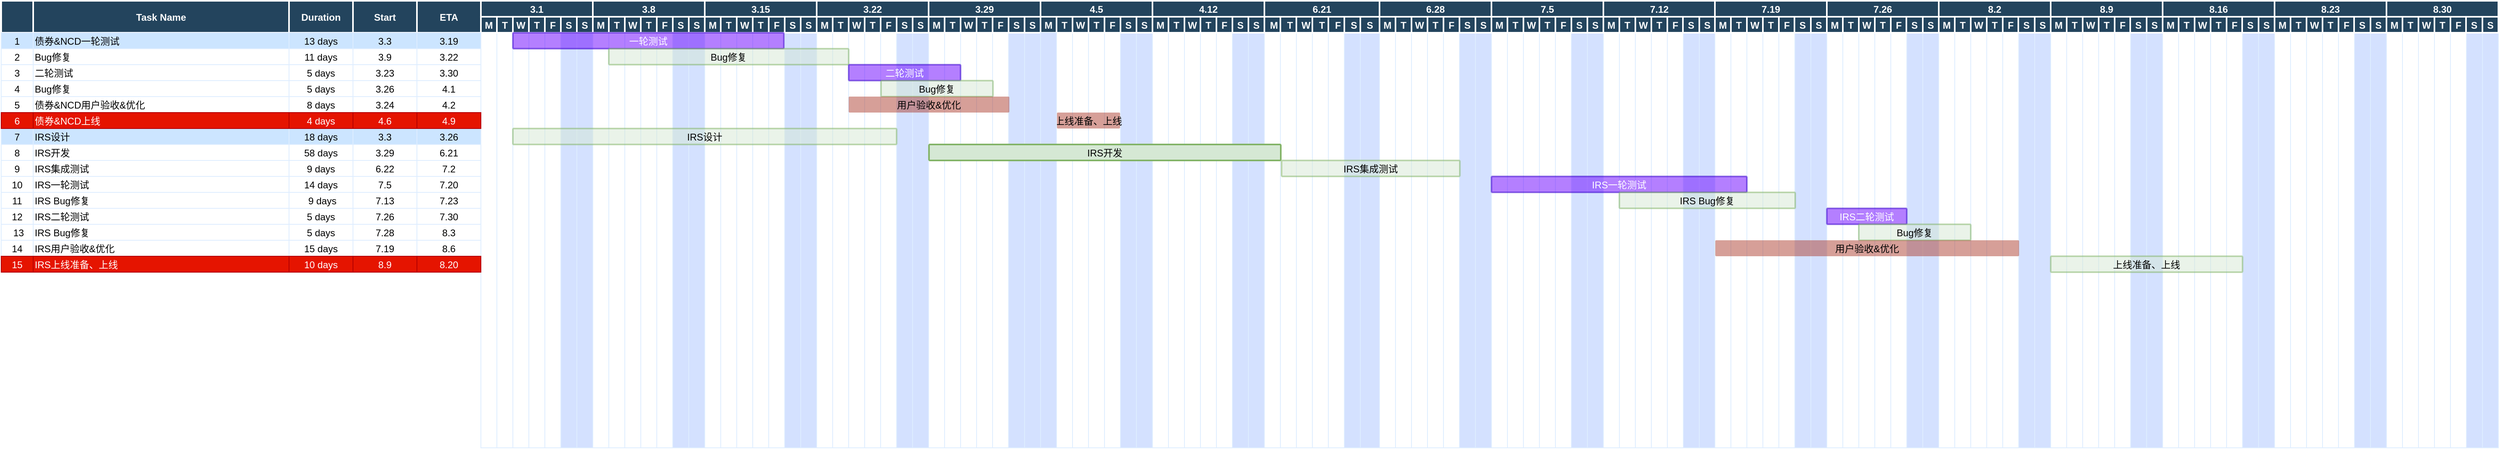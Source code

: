 <mxfile version="14.4.5" type="github">
  <diagram name="Page-1" id="8378b5f6-a2b2-b727-a746-972ab9d02e00">
    <mxGraphModel dx="2942" dy="1162" grid="1" gridSize="10" guides="1" tooltips="1" connect="0" arrows="1" fold="1" page="1" pageScale="1.5" pageWidth="1169" pageHeight="827" background="#ffffff" math="0" shadow="0">
      <root>
        <mxCell id="0" />
        <mxCell id="1" parent="0" />
        <mxCell id="63" value="7" style="strokeColor=#DEEDFF;fillColor=#CCE5FF;" parent="1" vertex="1">
          <mxGeometry x="86.5" y="500" width="40" height="20" as="geometry" />
        </mxCell>
        <mxCell id="64" value="IRS设计" style="align=left;strokeColor=#DEEDFF;fillColor=#CCE5FF;" parent="1" vertex="1">
          <mxGeometry x="126.5" y="500" width="320" height="20" as="geometry" />
        </mxCell>
        <mxCell id="65" value="18 days" style="strokeColor=#DEEDFF;fillColor=#CCE5FF;" parent="1" vertex="1">
          <mxGeometry x="446.5" y="500" width="80.0" height="20" as="geometry" />
        </mxCell>
        <mxCell id="66" value="3.3" style="strokeColor=#DEEDFF;fillColor=#CCE5FF;" parent="1" vertex="1">
          <mxGeometry x="526.5" y="500" width="80.0" height="20" as="geometry" />
        </mxCell>
        <mxCell id="67" value="3.26" style="strokeColor=#DEEDFF;fillColor=#CCE5FF;" parent="1" vertex="1">
          <mxGeometry x="606.5" y="500.0" width="80.0" height="20" as="geometry" />
        </mxCell>
        <mxCell id="68" value="" style="strokeColor=#DEEDFF" parent="1" vertex="1">
          <mxGeometry x="686.5" y="380.0" width="20" height="520" as="geometry" />
        </mxCell>
        <mxCell id="69" value="9" style="strokeColor=#DEEDFF;fillColor=#FFFFFF;" parent="1" vertex="1">
          <mxGeometry x="86.5" y="540.0" width="40" height="20" as="geometry" />
        </mxCell>
        <mxCell id="71" value="9 days" style="strokeColor=#DEEDFF;fillColor=#FFFFFF;" parent="1" vertex="1">
          <mxGeometry x="446.5" y="540.0" width="80.0" height="20" as="geometry" />
        </mxCell>
        <mxCell id="72" value="6.22" style="strokeColor=#DEEDFF;fillColor=#FFFFFF;" parent="1" vertex="1">
          <mxGeometry x="526.5" y="540.0" width="80.0" height="20" as="geometry" />
        </mxCell>
        <mxCell id="73" value="7.2" style="strokeColor=#DEEDFF;fillColor=#FFFFFF;" parent="1" vertex="1">
          <mxGeometry x="606.5" y="540.0" width="80.0" height="20" as="geometry" />
        </mxCell>
        <mxCell id="74" value="10" style="strokeColor=#DEEDFF" parent="1" vertex="1">
          <mxGeometry x="86.5" y="560" width="40" height="20" as="geometry" />
        </mxCell>
        <mxCell id="76" value="14 days" style="strokeColor=#DEEDFF" parent="1" vertex="1">
          <mxGeometry x="446.5" y="560" width="80" height="20" as="geometry" />
        </mxCell>
        <mxCell id="77" value="7.5" style="strokeColor=#DEEDFF" parent="1" vertex="1">
          <mxGeometry x="526.5" y="560.0" width="80.0" height="20" as="geometry" />
        </mxCell>
        <mxCell id="78" value="7.20" style="strokeColor=#DEEDFF" parent="1" vertex="1">
          <mxGeometry x="606.5" y="560" width="80.0" height="20" as="geometry" />
        </mxCell>
        <mxCell id="79" value="11" style="strokeColor=#DEEDFF" parent="1" vertex="1">
          <mxGeometry x="86.5" y="580" width="40" height="20" as="geometry" />
        </mxCell>
        <mxCell id="81" value="9 days" style="strokeColor=#DEEDFF" parent="1" vertex="1">
          <mxGeometry x="446.5" y="580" width="83.5" height="20" as="geometry" />
        </mxCell>
        <mxCell id="82" value="7.13" style="strokeColor=#DEEDFF" parent="1" vertex="1">
          <mxGeometry x="526.5" y="580.0" width="80.0" height="20" as="geometry" />
        </mxCell>
        <mxCell id="83" value="7.23" style="strokeColor=#DEEDFF" parent="1" vertex="1">
          <mxGeometry x="606.5" y="580.0" width="80.0" height="20" as="geometry" />
        </mxCell>
        <mxCell id="84" value="12" style="strokeColor=#DEEDFF" parent="1" vertex="1">
          <mxGeometry x="86.5" y="600.0" width="40" height="20" as="geometry" />
        </mxCell>
        <mxCell id="86" value="5 days" style="strokeColor=#DEEDFF" parent="1" vertex="1">
          <mxGeometry x="446.5" y="600.0" width="80.0" height="20" as="geometry" />
        </mxCell>
        <mxCell id="87" value="7.26" style="strokeColor=#DEEDFF" parent="1" vertex="1">
          <mxGeometry x="526.5" y="600.0" width="80.0" height="20" as="geometry" />
        </mxCell>
        <mxCell id="88" value="7.30" style="strokeColor=#DEEDFF" parent="1" vertex="1">
          <mxGeometry x="606.5" y="600.0" width="80.0" height="20" as="geometry" />
        </mxCell>
        <mxCell id="89" value="13" style="strokeColor=#DEEDFF" parent="1" vertex="1">
          <mxGeometry x="86.5" y="620" width="43.5" height="20" as="geometry" />
        </mxCell>
        <mxCell id="91" value="5 days" style="strokeColor=#DEEDFF" parent="1" vertex="1">
          <mxGeometry x="446.5" y="620.0" width="80.0" height="20" as="geometry" />
        </mxCell>
        <mxCell id="92" value="7.28" style="strokeColor=#DEEDFF" parent="1" vertex="1">
          <mxGeometry x="526.5" y="620.0" width="80.0" height="20" as="geometry" />
        </mxCell>
        <mxCell id="93" value="8.3" style="strokeColor=#DEEDFF" parent="1" vertex="1">
          <mxGeometry x="606.5" y="620.0" width="80.0" height="20" as="geometry" />
        </mxCell>
        <mxCell id="94" value="14" style="strokeColor=#DEEDFF" parent="1" vertex="1">
          <mxGeometry x="86.5" y="640.0" width="40" height="20" as="geometry" />
        </mxCell>
        <mxCell id="96" value="15 days" style="strokeColor=#DEEDFF" parent="1" vertex="1">
          <mxGeometry x="446.5" y="640.0" width="80.0" height="20" as="geometry" />
        </mxCell>
        <mxCell id="97" value="7.19" style="strokeColor=#DEEDFF" parent="1" vertex="1">
          <mxGeometry x="526.5" y="640.0" width="80.0" height="20" as="geometry" />
        </mxCell>
        <mxCell id="98" value="8.6" style="strokeColor=#DEEDFF" parent="1" vertex="1">
          <mxGeometry x="606.5" y="640.0" width="80.0" height="20" as="geometry" />
        </mxCell>
        <mxCell id="99" value="15" style="strokeColor=#B20000;fillColor=#e51400;fontColor=#ffffff;" parent="1" vertex="1">
          <mxGeometry x="86.5" y="660.0" width="40" height="20" as="geometry" />
        </mxCell>
        <mxCell id="101" value="10 days" style="strokeColor=#B20000;fillColor=#e51400;fontColor=#ffffff;" parent="1" vertex="1">
          <mxGeometry x="446.5" y="660.0" width="80.0" height="20" as="geometry" />
        </mxCell>
        <mxCell id="102" value="8.9" style="strokeColor=#B20000;fillColor=#e51400;fontColor=#ffffff;" parent="1" vertex="1">
          <mxGeometry x="526.5" y="660.0" width="80.0" height="20" as="geometry" />
        </mxCell>
        <mxCell id="103" value="8.20" style="strokeColor=#B20000;fillColor=#e51400;fontColor=#ffffff;" parent="1" vertex="1">
          <mxGeometry x="606.5" y="660.0" width="80.0" height="20" as="geometry" />
        </mxCell>
        <mxCell id="194" value="" style="strokeColor=#DEEDFF" parent="1" vertex="1">
          <mxGeometry x="706.5" y="380.0" width="20" height="520" as="geometry" />
        </mxCell>
        <mxCell id="195" value="" style="strokeColor=#DEEDFF" parent="1" vertex="1">
          <mxGeometry x="726.5" y="380.0" width="20" height="520" as="geometry" />
        </mxCell>
        <mxCell id="196" value="" style="strokeColor=#DEEDFF" parent="1" vertex="1">
          <mxGeometry x="746.5" y="380.0" width="20" height="520" as="geometry" />
        </mxCell>
        <mxCell id="197" value="" style="strokeColor=#DEEDFF" parent="1" vertex="1">
          <mxGeometry x="766.5" y="380.0" width="20" height="520" as="geometry" />
        </mxCell>
        <mxCell id="198" value="" style="strokeColor=#DEEDFF;fillColor=#D4E1FF" parent="1" vertex="1">
          <mxGeometry x="786.5" y="380.0" width="20" height="520" as="geometry" />
        </mxCell>
        <mxCell id="199" value="" style="strokeColor=#DEEDFF;fillColor=#D4E1FF" parent="1" vertex="1">
          <mxGeometry x="806.5" y="380.0" width="20" height="520" as="geometry" />
        </mxCell>
        <mxCell id="200" value="" style="strokeColor=#DEEDFF" parent="1" vertex="1">
          <mxGeometry x="826.5" y="380.0" width="20" height="520" as="geometry" />
        </mxCell>
        <mxCell id="201" value="" style="strokeColor=#DEEDFF" parent="1" vertex="1">
          <mxGeometry x="846.5" y="380.0" width="20" height="520" as="geometry" />
        </mxCell>
        <mxCell id="202" value="" style="strokeColor=#DEEDFF" parent="1" vertex="1">
          <mxGeometry x="866.5" y="380.0" width="20" height="520" as="geometry" />
        </mxCell>
        <mxCell id="203" value="" style="strokeColor=#DEEDFF" parent="1" vertex="1">
          <mxGeometry x="886.5" y="380.0" width="20" height="520" as="geometry" />
        </mxCell>
        <mxCell id="204" value="" style="strokeColor=#DEEDFF" parent="1" vertex="1">
          <mxGeometry x="906.5" y="380.0" width="20" height="520" as="geometry" />
        </mxCell>
        <mxCell id="205" value="" style="strokeColor=#DEEDFF;fillColor=#D4E1FF" parent="1" vertex="1">
          <mxGeometry x="926.5" y="380.0" width="20" height="520" as="geometry" />
        </mxCell>
        <mxCell id="206" value="" style="strokeColor=#DEEDFF;fillColor=#D4E1FF" parent="1" vertex="1">
          <mxGeometry x="946.5" y="380.0" width="20" height="520" as="geometry" />
        </mxCell>
        <mxCell id="207" value="" style="strokeColor=#DEEDFF" parent="1" vertex="1">
          <mxGeometry x="966.5" y="380.0" width="20" height="520" as="geometry" />
        </mxCell>
        <mxCell id="208" value="" style="strokeColor=#DEEDFF" parent="1" vertex="1">
          <mxGeometry x="986.5" y="380.0" width="20" height="520" as="geometry" />
        </mxCell>
        <mxCell id="209" value="" style="strokeColor=#DEEDFF" parent="1" vertex="1">
          <mxGeometry x="1006.5" y="380.0" width="20" height="520" as="geometry" />
        </mxCell>
        <mxCell id="210" value="" style="strokeColor=#DEEDFF" parent="1" vertex="1">
          <mxGeometry x="1026.5" y="380.0" width="20" height="520" as="geometry" />
        </mxCell>
        <mxCell id="211" value="" style="strokeColor=#DEEDFF" parent="1" vertex="1">
          <mxGeometry x="1046.5" y="380.0" width="20" height="520" as="geometry" />
        </mxCell>
        <mxCell id="212" value="" style="strokeColor=#DEEDFF;fillColor=#D4E1FF" parent="1" vertex="1">
          <mxGeometry x="1066.5" y="380.0" width="20" height="520" as="geometry" />
        </mxCell>
        <mxCell id="213" value="" style="strokeColor=#DEEDFF;fillColor=#D4E1FF" parent="1" vertex="1">
          <mxGeometry x="1086.5" y="380.0" width="20" height="520" as="geometry" />
        </mxCell>
        <mxCell id="214" value="" style="strokeColor=#DEEDFF" parent="1" vertex="1">
          <mxGeometry x="1106.5" y="380.0" width="20" height="520" as="geometry" />
        </mxCell>
        <mxCell id="215" value="" style="strokeColor=#DEEDFF" parent="1" vertex="1">
          <mxGeometry x="1126.5" y="380.0" width="20" height="520" as="geometry" />
        </mxCell>
        <mxCell id="216" value="" style="strokeColor=#DEEDFF" parent="1" vertex="1">
          <mxGeometry x="1146.5" y="380.0" width="20" height="520" as="geometry" />
        </mxCell>
        <mxCell id="217" value="" style="strokeColor=#DEEDFF" parent="1" vertex="1">
          <mxGeometry x="1166.5" y="380.0" width="20" height="520" as="geometry" />
        </mxCell>
        <mxCell id="218" value="" style="strokeColor=#DEEDFF" parent="1" vertex="1">
          <mxGeometry x="1186.5" y="380.0" width="20" height="520" as="geometry" />
        </mxCell>
        <mxCell id="219" value="" style="strokeColor=#DEEDFF;fillColor=#D4E1FF" parent="1" vertex="1">
          <mxGeometry x="1206.5" y="380.0" width="20" height="520" as="geometry" />
        </mxCell>
        <mxCell id="220" value="" style="strokeColor=#DEEDFF;fillColor=#D4E1FF" parent="1" vertex="1">
          <mxGeometry x="1226.5" y="380.0" width="20" height="520" as="geometry" />
        </mxCell>
        <mxCell id="221" value="" style="strokeColor=#DEEDFF" parent="1" vertex="1">
          <mxGeometry x="1246.5" y="380.0" width="20" height="520" as="geometry" />
        </mxCell>
        <mxCell id="222" value="" style="strokeColor=#DEEDFF" parent="1" vertex="1">
          <mxGeometry x="1266.5" y="380.0" width="20" height="520" as="geometry" />
        </mxCell>
        <mxCell id="223" value="" style="strokeColor=#DEEDFF" parent="1" vertex="1">
          <mxGeometry x="1286.5" y="380.0" width="20" height="520" as="geometry" />
        </mxCell>
        <mxCell id="224" value="" style="strokeColor=#DEEDFF" parent="1" vertex="1">
          <mxGeometry x="1306.5" y="380.0" width="20" height="520" as="geometry" />
        </mxCell>
        <mxCell id="225" value="" style="strokeColor=#DEEDFF" parent="1" vertex="1">
          <mxGeometry x="1326.5" y="380.0" width="20" height="520" as="geometry" />
        </mxCell>
        <mxCell id="226" value="" style="strokeColor=#DEEDFF;fillColor=#D4E1FF" parent="1" vertex="1">
          <mxGeometry x="1346.5" y="380.0" width="20" height="520" as="geometry" />
        </mxCell>
        <mxCell id="227" value="" style="strokeColor=#DEEDFF;fillColor=#D4E1FF" parent="1" vertex="1">
          <mxGeometry x="1366.5" y="380.0" width="20" height="520" as="geometry" />
        </mxCell>
        <mxCell id="228" value="" style="strokeColor=#DEEDFF" parent="1" vertex="1">
          <mxGeometry x="1386.5" y="380.0" width="20" height="520" as="geometry" />
        </mxCell>
        <mxCell id="229" value="" style="strokeColor=#DEEDFF" parent="1" vertex="1">
          <mxGeometry x="1406.5" y="380.0" width="20" height="520" as="geometry" />
        </mxCell>
        <mxCell id="230" value="" style="strokeColor=#DEEDFF" parent="1" vertex="1">
          <mxGeometry x="1426.5" y="380.0" width="20" height="520" as="geometry" />
        </mxCell>
        <mxCell id="231" value="" style="strokeColor=#DEEDFF" parent="1" vertex="1">
          <mxGeometry x="1446.5" y="380.0" width="20" height="520" as="geometry" />
        </mxCell>
        <mxCell id="232" value="" style="strokeColor=#DEEDFF" parent="1" vertex="1">
          <mxGeometry x="1466.5" y="380.0" width="20" height="520" as="geometry" />
        </mxCell>
        <mxCell id="233" value="" style="strokeColor=#DEEDFF;fillColor=#D4E1FF" parent="1" vertex="1">
          <mxGeometry x="1486.5" y="380.0" width="20" height="520" as="geometry" />
        </mxCell>
        <mxCell id="234" value="" style="strokeColor=#DEEDFF;fillColor=#D4E1FF" parent="1" vertex="1">
          <mxGeometry x="1506.5" y="380.0" width="20" height="520" as="geometry" />
        </mxCell>
        <mxCell id="235" value="" style="strokeColor=#DEEDFF" parent="1" vertex="1">
          <mxGeometry x="1526.5" y="380.0" width="20" height="520" as="geometry" />
        </mxCell>
        <mxCell id="236" value="" style="strokeColor=#DEEDFF" parent="1" vertex="1">
          <mxGeometry x="1546.5" y="380.0" width="20" height="520" as="geometry" />
        </mxCell>
        <mxCell id="237" value="" style="strokeColor=#DEEDFF" parent="1" vertex="1">
          <mxGeometry x="1566.5" y="380.0" width="20" height="520" as="geometry" />
        </mxCell>
        <mxCell id="238" value="" style="strokeColor=#DEEDFF" parent="1" vertex="1">
          <mxGeometry x="1586.5" y="380.0" width="20" height="520" as="geometry" />
        </mxCell>
        <mxCell id="239" value="" style="strokeColor=#DEEDFF" parent="1" vertex="1">
          <mxGeometry x="1606.5" y="380.0" width="20" height="520" as="geometry" />
        </mxCell>
        <mxCell id="240" value="" style="strokeColor=#DEEDFF;fillColor=#D4E1FF" parent="1" vertex="1">
          <mxGeometry x="1626.5" y="380.0" width="20" height="520" as="geometry" />
        </mxCell>
        <mxCell id="241" value="" style="strokeColor=#DEEDFF;fillColor=#D4E1FF" parent="1" vertex="1">
          <mxGeometry x="1646.5" y="380.0" width="20" height="520" as="geometry" />
        </mxCell>
        <mxCell id="2" value="Task Name" style="fillColor=#23445D;strokeColor=#FFFFFF;strokeWidth=2;fontColor=#FFFFFF;fontStyle=1" parent="1" vertex="1">
          <mxGeometry x="126.5" y="340" width="320" height="40" as="geometry" />
        </mxCell>
        <mxCell id="3" value="" style="fillColor=#23445D;strokeColor=#FFFFFF;strokeWidth=2;fontColor=#FFFFFF;fontStyle=1" parent="1" vertex="1">
          <mxGeometry x="86.5" y="340" width="40" height="40" as="geometry" />
        </mxCell>
        <mxCell id="4" value="3.1" style="fillColor=#23445D;strokeColor=#FFFFFF;strokeWidth=2;fontColor=#FFFFFF;fontStyle=1" parent="1" vertex="1">
          <mxGeometry x="686.5" y="340.0" width="140" height="20" as="geometry" />
        </mxCell>
        <mxCell id="5" value="M" style="fillColor=#23445D;strokeColor=#FFFFFF;strokeWidth=2;fontColor=#FFFFFF;fontStyle=1" parent="1" vertex="1">
          <mxGeometry x="686.5" y="360.0" width="20" height="20" as="geometry" />
        </mxCell>
        <mxCell id="6" value="T" style="fillColor=#23445D;strokeColor=#FFFFFF;strokeWidth=2;fontColor=#FFFFFF;fontStyle=1" parent="1" vertex="1">
          <mxGeometry x="706.5" y="360.0" width="20" height="20" as="geometry" />
        </mxCell>
        <mxCell id="7" value="W" style="fillColor=#23445D;strokeColor=#FFFFFF;strokeWidth=2;fontColor=#FFFFFF;fontStyle=1" parent="1" vertex="1">
          <mxGeometry x="726.5" y="360.0" width="20" height="20" as="geometry" />
        </mxCell>
        <mxCell id="8" value="T" style="fillColor=#23445D;strokeColor=#FFFFFF;strokeWidth=2;fontColor=#FFFFFF;fontStyle=1" parent="1" vertex="1">
          <mxGeometry x="746.5" y="360.0" width="20" height="20" as="geometry" />
        </mxCell>
        <mxCell id="9" value="F" style="fillColor=#23445D;strokeColor=#FFFFFF;strokeWidth=2;fontColor=#FFFFFF;fontStyle=1" parent="1" vertex="1">
          <mxGeometry x="766.5" y="360.0" width="20" height="20" as="geometry" />
        </mxCell>
        <mxCell id="10" value="S" style="fillColor=#23445D;strokeColor=#FFFFFF;strokeWidth=2;fontColor=#FFFFFF;fontStyle=1" parent="1" vertex="1">
          <mxGeometry x="786.5" y="360.0" width="20" height="20" as="geometry" />
        </mxCell>
        <mxCell id="11" value="S" style="fillColor=#23445D;strokeColor=#FFFFFF;strokeWidth=2;fontColor=#FFFFFF;fontStyle=1" parent="1" vertex="1">
          <mxGeometry x="806.5" y="360.0" width="20" height="20" as="geometry" />
        </mxCell>
        <mxCell id="12" value="Duration" style="fillColor=#23445D;strokeColor=#FFFFFF;strokeWidth=2;fontColor=#FFFFFF;fontStyle=1" parent="1" vertex="1">
          <mxGeometry x="446.5" y="340.0" width="80.0" height="40.0" as="geometry" />
        </mxCell>
        <mxCell id="13" value="Start" style="fillColor=#23445D;strokeColor=#FFFFFF;strokeWidth=2;fontColor=#FFFFFF;fontStyle=1" parent="1" vertex="1">
          <mxGeometry x="526.5" y="340.0" width="80.0" height="40.0" as="geometry" />
        </mxCell>
        <mxCell id="14" value="ETA" style="fillColor=#23445D;strokeColor=#FFFFFF;strokeWidth=2;fontColor=#FFFFFF;fontStyle=1" parent="1" vertex="1">
          <mxGeometry x="606.5" y="340.0" width="80.0" height="40.0" as="geometry" />
        </mxCell>
        <mxCell id="15" value="3.8" style="fillColor=#23445D;strokeColor=#FFFFFF;strokeWidth=2;fontColor=#FFFFFF;fontStyle=1" parent="1" vertex="1">
          <mxGeometry x="826.5" y="340.0" width="140" height="20" as="geometry" />
        </mxCell>
        <mxCell id="16" value="M" style="fillColor=#23445D;strokeColor=#FFFFFF;strokeWidth=2;fontColor=#FFFFFF;fontStyle=1" parent="1" vertex="1">
          <mxGeometry x="826.5" y="360.0" width="20" height="20" as="geometry" />
        </mxCell>
        <mxCell id="17" value="T" style="fillColor=#23445D;strokeColor=#FFFFFF;strokeWidth=2;fontColor=#FFFFFF;fontStyle=1" parent="1" vertex="1">
          <mxGeometry x="846.5" y="360.0" width="20" height="20" as="geometry" />
        </mxCell>
        <mxCell id="18" value="W" style="fillColor=#23445D;strokeColor=#FFFFFF;strokeWidth=2;fontColor=#FFFFFF;fontStyle=1" parent="1" vertex="1">
          <mxGeometry x="866.5" y="360.0" width="20" height="20" as="geometry" />
        </mxCell>
        <mxCell id="19" value="T" style="fillColor=#23445D;strokeColor=#FFFFFF;strokeWidth=2;fontColor=#FFFFFF;fontStyle=1" parent="1" vertex="1">
          <mxGeometry x="886.5" y="360.0" width="20" height="20" as="geometry" />
        </mxCell>
        <mxCell id="20" value="F" style="fillColor=#23445D;strokeColor=#FFFFFF;strokeWidth=2;fontColor=#FFFFFF;fontStyle=1" parent="1" vertex="1">
          <mxGeometry x="906.5" y="360.0" width="20" height="20" as="geometry" />
        </mxCell>
        <mxCell id="21" value="S" style="fillColor=#23445D;strokeColor=#FFFFFF;strokeWidth=2;fontColor=#FFFFFF;fontStyle=1" parent="1" vertex="1">
          <mxGeometry x="926.5" y="360.0" width="20" height="20" as="geometry" />
        </mxCell>
        <mxCell id="22" value="S" style="fillColor=#23445D;strokeColor=#FFFFFF;strokeWidth=2;fontColor=#FFFFFF;fontStyle=1" parent="1" vertex="1">
          <mxGeometry x="946.5" y="360.0" width="20" height="20" as="geometry" />
        </mxCell>
        <mxCell id="23" value="3.15" style="fillColor=#23445D;strokeColor=#FFFFFF;strokeWidth=2;fontColor=#FFFFFF;fontStyle=1" parent="1" vertex="1">
          <mxGeometry x="966.5" y="340.0" width="140" height="20" as="geometry" />
        </mxCell>
        <mxCell id="24" value="M" style="fillColor=#23445D;strokeColor=#FFFFFF;strokeWidth=2;fontColor=#FFFFFF;fontStyle=1" parent="1" vertex="1">
          <mxGeometry x="966.5" y="360.0" width="20" height="20" as="geometry" />
        </mxCell>
        <mxCell id="25" value="T" style="fillColor=#23445D;strokeColor=#FFFFFF;strokeWidth=2;fontColor=#FFFFFF;fontStyle=1" parent="1" vertex="1">
          <mxGeometry x="986.5" y="360.0" width="20" height="20" as="geometry" />
        </mxCell>
        <mxCell id="26" value="W" style="fillColor=#23445D;strokeColor=#FFFFFF;strokeWidth=2;fontColor=#FFFFFF;fontStyle=1" parent="1" vertex="1">
          <mxGeometry x="1006.5" y="360.0" width="20" height="20" as="geometry" />
        </mxCell>
        <mxCell id="27" value="T" style="fillColor=#23445D;strokeColor=#FFFFFF;strokeWidth=2;fontColor=#FFFFFF;fontStyle=1" parent="1" vertex="1">
          <mxGeometry x="1026.5" y="360.0" width="20" height="20" as="geometry" />
        </mxCell>
        <mxCell id="28" value="F" style="fillColor=#23445D;strokeColor=#FFFFFF;strokeWidth=2;fontColor=#FFFFFF;fontStyle=1" parent="1" vertex="1">
          <mxGeometry x="1046.5" y="360.0" width="20" height="20" as="geometry" />
        </mxCell>
        <mxCell id="29" value="S" style="fillColor=#23445D;strokeColor=#FFFFFF;strokeWidth=2;fontColor=#FFFFFF;fontStyle=1" parent="1" vertex="1">
          <mxGeometry x="1066.5" y="360.0" width="20" height="20" as="geometry" />
        </mxCell>
        <mxCell id="30" value="S" style="fillColor=#23445D;strokeColor=#FFFFFF;strokeWidth=2;fontColor=#FFFFFF;fontStyle=1" parent="1" vertex="1">
          <mxGeometry x="1086.5" y="360.0" width="20" height="20" as="geometry" />
        </mxCell>
        <mxCell id="31" value="3.22" style="fillColor=#23445D;strokeColor=#FFFFFF;strokeWidth=2;fontColor=#FFFFFF;fontStyle=1" parent="1" vertex="1">
          <mxGeometry x="1106.5" y="340.0" width="140" height="20" as="geometry" />
        </mxCell>
        <mxCell id="32" value="M" style="fillColor=#23445D;strokeColor=#FFFFFF;strokeWidth=2;fontColor=#FFFFFF;fontStyle=1" parent="1" vertex="1">
          <mxGeometry x="1106.5" y="360.0" width="20" height="20" as="geometry" />
        </mxCell>
        <mxCell id="33" value="T" style="fillColor=#23445D;strokeColor=#FFFFFF;strokeWidth=2;fontColor=#FFFFFF;fontStyle=1" parent="1" vertex="1">
          <mxGeometry x="1126.5" y="360.0" width="20" height="20" as="geometry" />
        </mxCell>
        <mxCell id="34" value="W" style="fillColor=#23445D;strokeColor=#FFFFFF;strokeWidth=2;fontColor=#FFFFFF;fontStyle=1" parent="1" vertex="1">
          <mxGeometry x="1146.5" y="360.0" width="20" height="20" as="geometry" />
        </mxCell>
        <mxCell id="35" value="T" style="fillColor=#23445D;strokeColor=#FFFFFF;strokeWidth=2;fontColor=#FFFFFF;fontStyle=1" parent="1" vertex="1">
          <mxGeometry x="1166.5" y="360.0" width="20" height="20" as="geometry" />
        </mxCell>
        <mxCell id="36" value="F" style="fillColor=#23445D;strokeColor=#FFFFFF;strokeWidth=2;fontColor=#FFFFFF;fontStyle=1" parent="1" vertex="1">
          <mxGeometry x="1186.5" y="360" width="20" height="20" as="geometry" />
        </mxCell>
        <mxCell id="37" value="S" style="fillColor=#23445D;strokeColor=#FFFFFF;strokeWidth=2;fontColor=#FFFFFF;fontStyle=1" parent="1" vertex="1">
          <mxGeometry x="1206.5" y="360" width="20" height="20" as="geometry" />
        </mxCell>
        <mxCell id="38" value="S" style="fillColor=#23445D;strokeColor=#FFFFFF;strokeWidth=2;fontColor=#FFFFFF;fontStyle=1" parent="1" vertex="1">
          <mxGeometry x="1226.5" y="360" width="20" height="20" as="geometry" />
        </mxCell>
        <mxCell id="39" value="3.29" style="fillColor=#23445D;strokeColor=#FFFFFF;strokeWidth=2;fontColor=#FFFFFF;fontStyle=1" parent="1" vertex="1">
          <mxGeometry x="1246.5" y="340.0" width="140" height="20" as="geometry" />
        </mxCell>
        <mxCell id="40" value="M" style="fillColor=#23445D;strokeColor=#FFFFFF;strokeWidth=2;fontColor=#FFFFFF;fontStyle=1" parent="1" vertex="1">
          <mxGeometry x="1246.5" y="360.0" width="20" height="20" as="geometry" />
        </mxCell>
        <mxCell id="41" value="T" style="fillColor=#23445D;strokeColor=#FFFFFF;strokeWidth=2;fontColor=#FFFFFF;fontStyle=1" parent="1" vertex="1">
          <mxGeometry x="1266.5" y="360.0" width="20" height="20" as="geometry" />
        </mxCell>
        <mxCell id="42" value="W" style="fillColor=#23445D;strokeColor=#FFFFFF;strokeWidth=2;fontColor=#FFFFFF;fontStyle=1" parent="1" vertex="1">
          <mxGeometry x="1286.5" y="360.0" width="20" height="20" as="geometry" />
        </mxCell>
        <mxCell id="43" value="T" style="fillColor=#23445D;strokeColor=#FFFFFF;strokeWidth=2;fontColor=#FFFFFF;fontStyle=1" parent="1" vertex="1">
          <mxGeometry x="1306.5" y="360.0" width="20" height="20" as="geometry" />
        </mxCell>
        <mxCell id="44" value="F" style="fillColor=#23445D;strokeColor=#FFFFFF;strokeWidth=2;fontColor=#FFFFFF;fontStyle=1" parent="1" vertex="1">
          <mxGeometry x="1326.5" y="360" width="20" height="20" as="geometry" />
        </mxCell>
        <mxCell id="45" value="S" style="fillColor=#23445D;strokeColor=#FFFFFF;strokeWidth=2;fontColor=#FFFFFF;fontStyle=1" parent="1" vertex="1">
          <mxGeometry x="1346.5" y="360" width="20" height="20" as="geometry" />
        </mxCell>
        <mxCell id="46" value="S" style="fillColor=#23445D;strokeColor=#FFFFFF;strokeWidth=2;fontColor=#FFFFFF;fontStyle=1" parent="1" vertex="1">
          <mxGeometry x="1366.5" y="360" width="20" height="20" as="geometry" />
        </mxCell>
        <mxCell id="47" value="4.5" style="fillColor=#23445D;strokeColor=#FFFFFF;strokeWidth=2;fontColor=#FFFFFF;fontStyle=1" parent="1" vertex="1">
          <mxGeometry x="1386.5" y="340" width="140" height="20" as="geometry" />
        </mxCell>
        <mxCell id="48" value="M" style="fillColor=#23445D;strokeColor=#FFFFFF;strokeWidth=2;fontColor=#FFFFFF;fontStyle=1" parent="1" vertex="1">
          <mxGeometry x="1386.5" y="360" width="20" height="20" as="geometry" />
        </mxCell>
        <mxCell id="49" value="T" style="fillColor=#23445D;strokeColor=#FFFFFF;strokeWidth=2;fontColor=#FFFFFF;fontStyle=1" parent="1" vertex="1">
          <mxGeometry x="1406.5" y="360" width="20" height="20" as="geometry" />
        </mxCell>
        <mxCell id="50" value="W" style="fillColor=#23445D;strokeColor=#FFFFFF;strokeWidth=2;fontColor=#FFFFFF;fontStyle=1" parent="1" vertex="1">
          <mxGeometry x="1426.5" y="360" width="20" height="20" as="geometry" />
        </mxCell>
        <mxCell id="51" value="T" style="fillColor=#23445D;strokeColor=#FFFFFF;strokeWidth=2;fontColor=#FFFFFF;fontStyle=1" parent="1" vertex="1">
          <mxGeometry x="1446.5" y="360" width="20" height="20" as="geometry" />
        </mxCell>
        <mxCell id="52" value="F" style="fillColor=#23445D;strokeColor=#FFFFFF;strokeWidth=2;fontColor=#FFFFFF;fontStyle=1" parent="1" vertex="1">
          <mxGeometry x="1466.5" y="360" width="20" height="20" as="geometry" />
        </mxCell>
        <mxCell id="53" value="S" style="fillColor=#23445D;strokeColor=#FFFFFF;strokeWidth=2;fontColor=#FFFFFF;fontStyle=1" parent="1" vertex="1">
          <mxGeometry x="1486.5" y="360" width="20" height="20" as="geometry" />
        </mxCell>
        <mxCell id="54" value="S" style="fillColor=#23445D;strokeColor=#FFFFFF;strokeWidth=2;fontColor=#FFFFFF;fontStyle=1" parent="1" vertex="1">
          <mxGeometry x="1506.5" y="360" width="20" height="20" as="geometry" />
        </mxCell>
        <mxCell id="55" value="4.12" style="fillColor=#23445D;strokeColor=#FFFFFF;strokeWidth=2;fontColor=#FFFFFF;fontStyle=1" parent="1" vertex="1">
          <mxGeometry x="1526.5" y="340.0" width="140" height="20" as="geometry" />
        </mxCell>
        <mxCell id="56" value="M" style="fillColor=#23445D;strokeColor=#FFFFFF;strokeWidth=2;fontColor=#FFFFFF;fontStyle=1" parent="1" vertex="1">
          <mxGeometry x="1526.5" y="360.0" width="20" height="20" as="geometry" />
        </mxCell>
        <mxCell id="57" value="T" style="fillColor=#23445D;strokeColor=#FFFFFF;strokeWidth=2;fontColor=#FFFFFF;fontStyle=1" parent="1" vertex="1">
          <mxGeometry x="1546.5" y="360.0" width="20" height="20" as="geometry" />
        </mxCell>
        <mxCell id="58" value="W" style="fillColor=#23445D;strokeColor=#FFFFFF;strokeWidth=2;fontColor=#FFFFFF;fontStyle=1" parent="1" vertex="1">
          <mxGeometry x="1566.5" y="360.0" width="20" height="20" as="geometry" />
        </mxCell>
        <mxCell id="59" value="T" style="fillColor=#23445D;strokeColor=#FFFFFF;strokeWidth=2;fontColor=#FFFFFF;fontStyle=1" parent="1" vertex="1">
          <mxGeometry x="1586.5" y="360.0" width="20" height="20" as="geometry" />
        </mxCell>
        <mxCell id="60" value="F" style="fillColor=#23445D;strokeColor=#FFFFFF;strokeWidth=2;fontColor=#FFFFFF;fontStyle=1" parent="1" vertex="1">
          <mxGeometry x="1606.5" y="360.0" width="20" height="20" as="geometry" />
        </mxCell>
        <mxCell id="61" value="S" style="fillColor=#23445D;strokeColor=#FFFFFF;strokeWidth=2;fontColor=#FFFFFF;fontStyle=1" parent="1" vertex="1">
          <mxGeometry x="1626.5" y="360.0" width="20" height="20" as="geometry" />
        </mxCell>
        <mxCell id="62" value="S" style="fillColor=#23445D;strokeColor=#FFFFFF;strokeWidth=2;fontColor=#FFFFFF;fontStyle=1" parent="1" vertex="1">
          <mxGeometry x="1646.5" y="360.0" width="20" height="20" as="geometry" />
        </mxCell>
        <mxCell id="4FHNyfsBTji11Bc5UO98-298" value="" style="strokeColor=#DEEDFF" parent="1" vertex="1">
          <mxGeometry x="1666.5" y="380.0" width="24" height="520" as="geometry" />
        </mxCell>
        <mxCell id="4FHNyfsBTji11Bc5UO98-299" value="" style="strokeColor=#DEEDFF" parent="1" vertex="1">
          <mxGeometry x="1686.5" y="380.0" width="24" height="520" as="geometry" />
        </mxCell>
        <mxCell id="4FHNyfsBTji11Bc5UO98-300" value="" style="strokeColor=#DEEDFF" parent="1" vertex="1">
          <mxGeometry x="1706.5" y="380.0" width="24" height="520" as="geometry" />
        </mxCell>
        <mxCell id="4FHNyfsBTji11Bc5UO98-301" value="" style="strokeColor=#DEEDFF" parent="1" vertex="1">
          <mxGeometry x="1726.5" y="380.0" width="24" height="520" as="geometry" />
        </mxCell>
        <mxCell id="4FHNyfsBTji11Bc5UO98-302" value="" style="strokeColor=#DEEDFF" parent="1" vertex="1">
          <mxGeometry x="1746.5" y="380.0" width="24" height="520" as="geometry" />
        </mxCell>
        <mxCell id="4FHNyfsBTji11Bc5UO98-303" value="" style="strokeColor=#DEEDFF;fillColor=#D4E1FF" parent="1" vertex="1">
          <mxGeometry x="1766.5" y="380.0" width="24" height="520" as="geometry" />
        </mxCell>
        <mxCell id="4FHNyfsBTji11Bc5UO98-304" value="" style="strokeColor=#DEEDFF;fillColor=#D4E1FF" parent="1" vertex="1">
          <mxGeometry x="1786.5" y="380.0" width="24" height="520" as="geometry" />
        </mxCell>
        <mxCell id="4FHNyfsBTji11Bc5UO98-305" value="6.21" style="fillColor=#23445D;strokeColor=#FFFFFF;strokeWidth=2;fontColor=#FFFFFF;fontStyle=1" parent="1" vertex="1">
          <mxGeometry x="1666.5" y="340.0" width="144" height="20" as="geometry" />
        </mxCell>
        <mxCell id="4FHNyfsBTji11Bc5UO98-306" value="M" style="fillColor=#23445D;strokeColor=#FFFFFF;strokeWidth=2;fontColor=#FFFFFF;fontStyle=1" parent="1" vertex="1">
          <mxGeometry x="1666.5" y="360.0" width="24" height="20" as="geometry" />
        </mxCell>
        <mxCell id="4FHNyfsBTji11Bc5UO98-307" value="T" style="fillColor=#23445D;strokeColor=#FFFFFF;strokeWidth=2;fontColor=#FFFFFF;fontStyle=1" parent="1" vertex="1">
          <mxGeometry x="1686.5" y="360.0" width="24" height="20" as="geometry" />
        </mxCell>
        <mxCell id="4FHNyfsBTji11Bc5UO98-308" value="W" style="fillColor=#23445D;strokeColor=#FFFFFF;strokeWidth=2;fontColor=#FFFFFF;fontStyle=1" parent="1" vertex="1">
          <mxGeometry x="1706.5" y="360.0" width="24" height="20" as="geometry" />
        </mxCell>
        <mxCell id="4FHNyfsBTji11Bc5UO98-309" value="T" style="fillColor=#23445D;strokeColor=#FFFFFF;strokeWidth=2;fontColor=#FFFFFF;fontStyle=1" parent="1" vertex="1">
          <mxGeometry x="1726.5" y="360.0" width="24" height="20" as="geometry" />
        </mxCell>
        <mxCell id="4FHNyfsBTji11Bc5UO98-310" value="F" style="fillColor=#23445D;strokeColor=#FFFFFF;strokeWidth=2;fontColor=#FFFFFF;fontStyle=1" parent="1" vertex="1">
          <mxGeometry x="1746.5" y="360.0" width="24" height="20" as="geometry" />
        </mxCell>
        <mxCell id="4FHNyfsBTji11Bc5UO98-311" value="S" style="fillColor=#23445D;strokeColor=#FFFFFF;strokeWidth=2;fontColor=#FFFFFF;fontStyle=1" parent="1" vertex="1">
          <mxGeometry x="1766.5" y="360.0" width="24" height="20" as="geometry" />
        </mxCell>
        <mxCell id="4FHNyfsBTji11Bc5UO98-312" value="S" style="fillColor=#23445D;strokeColor=#FFFFFF;strokeWidth=2;fontColor=#FFFFFF;fontStyle=1" parent="1" vertex="1">
          <mxGeometry x="1786.5" y="360.0" width="24" height="20" as="geometry" />
        </mxCell>
        <mxCell id="4FHNyfsBTji11Bc5UO98-317" value="" style="strokeColor=#DEEDFF" parent="1" vertex="1">
          <mxGeometry x="1810.5" y="380.0" width="20" height="520" as="geometry" />
        </mxCell>
        <mxCell id="4FHNyfsBTji11Bc5UO98-318" value="" style="strokeColor=#DEEDFF" parent="1" vertex="1">
          <mxGeometry x="1830.5" y="380.0" width="20" height="520" as="geometry" />
        </mxCell>
        <mxCell id="4FHNyfsBTji11Bc5UO98-319" value="" style="strokeColor=#DEEDFF" parent="1" vertex="1">
          <mxGeometry x="1850.5" y="380.0" width="20" height="520" as="geometry" />
        </mxCell>
        <mxCell id="4FHNyfsBTji11Bc5UO98-320" value="" style="strokeColor=#DEEDFF" parent="1" vertex="1">
          <mxGeometry x="1870.5" y="380.0" width="20" height="520" as="geometry" />
        </mxCell>
        <mxCell id="4FHNyfsBTji11Bc5UO98-321" value="" style="strokeColor=#DEEDFF" parent="1" vertex="1">
          <mxGeometry x="1890.5" y="380.0" width="20" height="520" as="geometry" />
        </mxCell>
        <mxCell id="4FHNyfsBTji11Bc5UO98-322" value="" style="strokeColor=#DEEDFF;fillColor=#D4E1FF" parent="1" vertex="1">
          <mxGeometry x="1910.5" y="380.0" width="20" height="520" as="geometry" />
        </mxCell>
        <mxCell id="4FHNyfsBTji11Bc5UO98-323" value="" style="strokeColor=#DEEDFF;fillColor=#D4E1FF" parent="1" vertex="1">
          <mxGeometry x="1930.5" y="380.0" width="20" height="520" as="geometry" />
        </mxCell>
        <mxCell id="4FHNyfsBTji11Bc5UO98-324" value="" style="strokeColor=#DEEDFF" parent="1" vertex="1">
          <mxGeometry x="1950.5" y="380.0" width="20" height="520" as="geometry" />
        </mxCell>
        <mxCell id="4FHNyfsBTji11Bc5UO98-325" value="" style="strokeColor=#DEEDFF" parent="1" vertex="1">
          <mxGeometry x="1970.5" y="380.0" width="20" height="520" as="geometry" />
        </mxCell>
        <mxCell id="4FHNyfsBTji11Bc5UO98-326" value="" style="strokeColor=#DEEDFF" parent="1" vertex="1">
          <mxGeometry x="1990.5" y="380.0" width="20" height="520" as="geometry" />
        </mxCell>
        <mxCell id="4FHNyfsBTji11Bc5UO98-327" value="" style="strokeColor=#DEEDFF" parent="1" vertex="1">
          <mxGeometry x="2010.5" y="380.0" width="20" height="520" as="geometry" />
        </mxCell>
        <mxCell id="4FHNyfsBTji11Bc5UO98-328" value="" style="strokeColor=#DEEDFF" parent="1" vertex="1">
          <mxGeometry x="2030.5" y="380.0" width="20" height="520" as="geometry" />
        </mxCell>
        <mxCell id="4FHNyfsBTji11Bc5UO98-329" value="" style="strokeColor=#DEEDFF;fillColor=#D4E1FF" parent="1" vertex="1">
          <mxGeometry x="2050.5" y="380.0" width="20" height="520" as="geometry" />
        </mxCell>
        <mxCell id="4FHNyfsBTji11Bc5UO98-330" value="" style="strokeColor=#DEEDFF;fillColor=#D4E1FF" parent="1" vertex="1">
          <mxGeometry x="2070.5" y="380.0" width="20" height="520" as="geometry" />
        </mxCell>
        <mxCell id="4FHNyfsBTji11Bc5UO98-338" value="6.28" style="fillColor=#23445D;strokeColor=#FFFFFF;strokeWidth=2;fontColor=#FFFFFF;fontStyle=1" parent="1" vertex="1">
          <mxGeometry x="1810.5" y="340.0" width="140" height="20" as="geometry" />
        </mxCell>
        <mxCell id="4FHNyfsBTji11Bc5UO98-339" value="M" style="fillColor=#23445D;strokeColor=#FFFFFF;strokeWidth=2;fontColor=#FFFFFF;fontStyle=1" parent="1" vertex="1">
          <mxGeometry x="1810.5" y="360.0" width="20" height="20" as="geometry" />
        </mxCell>
        <mxCell id="4FHNyfsBTji11Bc5UO98-340" value="T" style="fillColor=#23445D;strokeColor=#FFFFFF;strokeWidth=2;fontColor=#FFFFFF;fontStyle=1" parent="1" vertex="1">
          <mxGeometry x="1830.5" y="360.0" width="20" height="20" as="geometry" />
        </mxCell>
        <mxCell id="4FHNyfsBTji11Bc5UO98-341" value="W" style="fillColor=#23445D;strokeColor=#FFFFFF;strokeWidth=2;fontColor=#FFFFFF;fontStyle=1" parent="1" vertex="1">
          <mxGeometry x="1850.5" y="360.0" width="20" height="20" as="geometry" />
        </mxCell>
        <mxCell id="4FHNyfsBTji11Bc5UO98-342" value="T" style="fillColor=#23445D;strokeColor=#FFFFFF;strokeWidth=2;fontColor=#FFFFFF;fontStyle=1" parent="1" vertex="1">
          <mxGeometry x="1870.5" y="360.0" width="20" height="20" as="geometry" />
        </mxCell>
        <mxCell id="4FHNyfsBTji11Bc5UO98-343" value="F" style="fillColor=#23445D;strokeColor=#FFFFFF;strokeWidth=2;fontColor=#FFFFFF;fontStyle=1" parent="1" vertex="1">
          <mxGeometry x="1890.5" y="360" width="20" height="20" as="geometry" />
        </mxCell>
        <mxCell id="4FHNyfsBTji11Bc5UO98-344" value="S" style="fillColor=#23445D;strokeColor=#FFFFFF;strokeWidth=2;fontColor=#FFFFFF;fontStyle=1" parent="1" vertex="1">
          <mxGeometry x="1910.5" y="360" width="20" height="20" as="geometry" />
        </mxCell>
        <mxCell id="4FHNyfsBTji11Bc5UO98-345" value="S" style="fillColor=#23445D;strokeColor=#FFFFFF;strokeWidth=2;fontColor=#FFFFFF;fontStyle=1" parent="1" vertex="1">
          <mxGeometry x="1930.5" y="360" width="20" height="20" as="geometry" />
        </mxCell>
        <mxCell id="4FHNyfsBTji11Bc5UO98-346" value="7.5" style="fillColor=#23445D;strokeColor=#FFFFFF;strokeWidth=2;fontColor=#FFFFFF;fontStyle=1" parent="1" vertex="1">
          <mxGeometry x="1950.5" y="340" width="140" height="20" as="geometry" />
        </mxCell>
        <mxCell id="4FHNyfsBTji11Bc5UO98-347" value="M" style="fillColor=#23445D;strokeColor=#FFFFFF;strokeWidth=2;fontColor=#FFFFFF;fontStyle=1" parent="1" vertex="1">
          <mxGeometry x="1950.5" y="360" width="20" height="20" as="geometry" />
        </mxCell>
        <mxCell id="4FHNyfsBTji11Bc5UO98-348" value="T" style="fillColor=#23445D;strokeColor=#FFFFFF;strokeWidth=2;fontColor=#FFFFFF;fontStyle=1" parent="1" vertex="1">
          <mxGeometry x="1970.5" y="360" width="20" height="20" as="geometry" />
        </mxCell>
        <mxCell id="4FHNyfsBTji11Bc5UO98-349" value="W" style="fillColor=#23445D;strokeColor=#FFFFFF;strokeWidth=2;fontColor=#FFFFFF;fontStyle=1" parent="1" vertex="1">
          <mxGeometry x="1990.5" y="360" width="20" height="20" as="geometry" />
        </mxCell>
        <mxCell id="4FHNyfsBTji11Bc5UO98-350" value="T" style="fillColor=#23445D;strokeColor=#FFFFFF;strokeWidth=2;fontColor=#FFFFFF;fontStyle=1" parent="1" vertex="1">
          <mxGeometry x="2010.5" y="360" width="20" height="20" as="geometry" />
        </mxCell>
        <mxCell id="4FHNyfsBTji11Bc5UO98-351" value="F" style="fillColor=#23445D;strokeColor=#FFFFFF;strokeWidth=2;fontColor=#FFFFFF;fontStyle=1" parent="1" vertex="1">
          <mxGeometry x="2030.5" y="360" width="20" height="20" as="geometry" />
        </mxCell>
        <mxCell id="4FHNyfsBTji11Bc5UO98-352" value="S" style="fillColor=#23445D;strokeColor=#FFFFFF;strokeWidth=2;fontColor=#FFFFFF;fontStyle=1" parent="1" vertex="1">
          <mxGeometry x="2050.5" y="360" width="20" height="20" as="geometry" />
        </mxCell>
        <mxCell id="4FHNyfsBTji11Bc5UO98-353" value="S" style="fillColor=#23445D;strokeColor=#FFFFFF;strokeWidth=2;fontColor=#FFFFFF;fontStyle=1" parent="1" vertex="1">
          <mxGeometry x="2070.5" y="360" width="20" height="20" as="geometry" />
        </mxCell>
        <mxCell id="4FHNyfsBTji11Bc5UO98-434" value="1" style="strokeColor=#DEEDFF;fillColor=#CCE5FF;" parent="1" vertex="1">
          <mxGeometry x="86.5" y="380" width="40" height="20" as="geometry" />
        </mxCell>
        <mxCell id="4FHNyfsBTji11Bc5UO98-436" value="13 days" style="strokeColor=#DEEDFF;fillColor=#CCE5FF;" parent="1" vertex="1">
          <mxGeometry x="446.5" y="380" width="80.0" height="20" as="geometry" />
        </mxCell>
        <mxCell id="4FHNyfsBTji11Bc5UO98-437" value="3.3" style="strokeColor=#DEEDFF;fillColor=#CCE5FF;" parent="1" vertex="1">
          <mxGeometry x="526.5" y="380" width="80.0" height="20" as="geometry" />
        </mxCell>
        <mxCell id="4FHNyfsBTji11Bc5UO98-438" value="3.19" style="strokeColor=#DEEDFF;fillColor=#CCE5FF;" parent="1" vertex="1">
          <mxGeometry x="606.5" y="380.0" width="80.0" height="20" as="geometry" />
        </mxCell>
        <mxCell id="4FHNyfsBTji11Bc5UO98-439" value="2" style="strokeColor=#DEEDFF;fillColor=#FFFFFF;" parent="1" vertex="1">
          <mxGeometry x="86.5" y="400.0" width="40" height="20" as="geometry" />
        </mxCell>
        <mxCell id="4FHNyfsBTji11Bc5UO98-440" value="Bug修复" style="align=left;strokeColor=#DEEDFF;fillColor=#FFFFFF;" parent="1" vertex="1">
          <mxGeometry x="126.5" y="400.0" width="320.0" height="20" as="geometry" />
        </mxCell>
        <mxCell id="4FHNyfsBTji11Bc5UO98-441" value="11 days" style="strokeColor=#DEEDFF;fillColor=#FFFFFF;" parent="1" vertex="1">
          <mxGeometry x="446.5" y="400.0" width="80.0" height="20" as="geometry" />
        </mxCell>
        <mxCell id="4FHNyfsBTji11Bc5UO98-442" value="3.9" style="strokeColor=#DEEDFF;fillColor=#FFFFFF;" parent="1" vertex="1">
          <mxGeometry x="526.5" y="400.0" width="80.0" height="20" as="geometry" />
        </mxCell>
        <mxCell id="4FHNyfsBTji11Bc5UO98-443" value="3.22" style="strokeColor=#DEEDFF;fillColor=#FFFFFF;" parent="1" vertex="1">
          <mxGeometry x="606.5" y="400.0" width="80.0" height="20" as="geometry" />
        </mxCell>
        <mxCell id="4FHNyfsBTji11Bc5UO98-444" value="3" style="strokeColor=#DEEDFF" parent="1" vertex="1">
          <mxGeometry x="86.5" y="420.0" width="40" height="20" as="geometry" />
        </mxCell>
        <mxCell id="4FHNyfsBTji11Bc5UO98-445" value="二轮测试" style="align=left;strokeColor=#DEEDFF" parent="1" vertex="1">
          <mxGeometry x="126.5" y="420.0" width="320.0" height="20.0" as="geometry" />
        </mxCell>
        <mxCell id="4FHNyfsBTji11Bc5UO98-446" value="5 days" style="strokeColor=#DEEDFF" parent="1" vertex="1">
          <mxGeometry x="446.5" y="420.0" width="80.0" height="20" as="geometry" />
        </mxCell>
        <mxCell id="4FHNyfsBTji11Bc5UO98-447" value="3.23" style="strokeColor=#DEEDFF" parent="1" vertex="1">
          <mxGeometry x="526.5" y="420.0" width="80.0" height="20" as="geometry" />
        </mxCell>
        <mxCell id="4FHNyfsBTji11Bc5UO98-448" value="3.30" style="strokeColor=#DEEDFF" parent="1" vertex="1">
          <mxGeometry x="606.5" y="420" width="80.0" height="20" as="geometry" />
        </mxCell>
        <mxCell id="4FHNyfsBTji11Bc5UO98-449" value="4" style="strokeColor=#DEEDFF" parent="1" vertex="1">
          <mxGeometry x="86.5" y="440.0" width="40" height="20" as="geometry" />
        </mxCell>
        <mxCell id="4FHNyfsBTji11Bc5UO98-450" value="Bug修复" style="align=left;strokeColor=#DEEDFF" parent="1" vertex="1">
          <mxGeometry x="126.5" y="440.0" width="320" height="20" as="geometry" />
        </mxCell>
        <mxCell id="4FHNyfsBTji11Bc5UO98-451" value="5 days" style="strokeColor=#DEEDFF" parent="1" vertex="1">
          <mxGeometry x="446.5" y="440.0" width="80.0" height="20" as="geometry" />
        </mxCell>
        <mxCell id="4FHNyfsBTji11Bc5UO98-452" value="3.26" style="strokeColor=#DEEDFF" parent="1" vertex="1">
          <mxGeometry x="526.5" y="440.0" width="80.0" height="20" as="geometry" />
        </mxCell>
        <mxCell id="4FHNyfsBTji11Bc5UO98-453" value="4.1" style="strokeColor=#DEEDFF" parent="1" vertex="1">
          <mxGeometry x="606.5" y="440.0" width="80.0" height="20" as="geometry" />
        </mxCell>
        <mxCell id="4FHNyfsBTji11Bc5UO98-454" value="5" style="strokeColor=#DEEDFF;fillColor=#FFFFFF;" parent="1" vertex="1">
          <mxGeometry x="86.5" y="460" width="40" height="20" as="geometry" />
        </mxCell>
        <mxCell id="4FHNyfsBTji11Bc5UO98-455" value="债券&amp;NCD用户验收&amp;优化" style="align=left;strokeColor=#DEEDFF;fillColor=#FFFFFF;" parent="1" vertex="1">
          <mxGeometry x="126.5" y="460" width="320" height="20" as="geometry" />
        </mxCell>
        <mxCell id="4FHNyfsBTji11Bc5UO98-456" value="8 days" style="strokeColor=#DEEDFF;fillColor=#FFFFFF;" parent="1" vertex="1">
          <mxGeometry x="446.5" y="460" width="80.0" height="20" as="geometry" />
        </mxCell>
        <mxCell id="4FHNyfsBTji11Bc5UO98-457" value="3.24" style="strokeColor=#DEEDFF;fillColor=#FFFFFF;" parent="1" vertex="1">
          <mxGeometry x="526.5" y="460" width="80.0" height="20" as="geometry" />
        </mxCell>
        <mxCell id="4FHNyfsBTji11Bc5UO98-458" value="4.2" style="strokeColor=#DEEDFF;fillColor=#FFFFFF;" parent="1" vertex="1">
          <mxGeometry x="606.5" y="460.0" width="80.0" height="20" as="geometry" />
        </mxCell>
        <mxCell id="4FHNyfsBTji11Bc5UO98-459" value="一轮测试" style="shape=mxgraph.flowchart.process;fillColor=#6a00ff;strokeColor=#3700CC;strokeWidth=2;opacity=50;fontColor=#ffffff;" parent="1" vertex="1">
          <mxGeometry x="726.5" y="380" width="339" height="20" as="geometry" />
        </mxCell>
        <mxCell id="4FHNyfsBTji11Bc5UO98-460" value="Bug修复" style="shape=mxgraph.flowchart.process;fillColor=#d5e8d4;strokeColor=#82b366;strokeWidth=2;opacity=50" parent="1" vertex="1">
          <mxGeometry x="846.5" y="400" width="300" height="20" as="geometry" />
        </mxCell>
        <mxCell id="4FHNyfsBTji11Bc5UO98-461" value="二轮测试" style="shape=mxgraph.flowchart.process;fillColor=#6a00ff;strokeColor=#3700CC;strokeWidth=2;opacity=50;fontColor=#ffffff;" parent="1" vertex="1">
          <mxGeometry x="1146.5" y="420" width="140" height="20" as="geometry" />
        </mxCell>
        <mxCell id="4FHNyfsBTji11Bc5UO98-462" value="Bug修复" style="shape=mxgraph.flowchart.process;fillColor=#d5e8d4;strokeColor=#82b366;strokeWidth=2;opacity=50" parent="1" vertex="1">
          <mxGeometry x="1187" y="440" width="140" height="20" as="geometry" />
        </mxCell>
        <mxCell id="4FHNyfsBTji11Bc5UO98-463" value="用户验收&amp;优化" style="shape=mxgraph.flowchart.process;fillColor=#AE4132;strokeColor=none;strokeWidth=2;opacity=50" parent="1" vertex="1">
          <mxGeometry x="1146.5" y="460" width="201" height="20" as="geometry" />
        </mxCell>
        <mxCell id="4FHNyfsBTji11Bc5UO98-464" value="6" style="strokeColor=#B20000;fillColor=#e51400;fontColor=#ffffff;" parent="1" vertex="1">
          <mxGeometry x="86.5" y="480" width="40" height="20" as="geometry" />
        </mxCell>
        <mxCell id="4FHNyfsBTji11Bc5UO98-465" value="债券&amp;NCD上线" style="align=left;strokeColor=#B20000;fillColor=#e51400;fontColor=#ffffff;" parent="1" vertex="1">
          <mxGeometry x="126.5" y="480" width="320" height="20" as="geometry" />
        </mxCell>
        <mxCell id="4FHNyfsBTji11Bc5UO98-466" value="4 days" style="strokeColor=#B20000;fillColor=#e51400;fontColor=#ffffff;" parent="1" vertex="1">
          <mxGeometry x="446.5" y="480" width="80.0" height="20" as="geometry" />
        </mxCell>
        <mxCell id="4FHNyfsBTji11Bc5UO98-467" value="4.6" style="strokeColor=#B20000;fillColor=#e51400;fontColor=#ffffff;" parent="1" vertex="1">
          <mxGeometry x="526.5" y="480" width="80.0" height="20" as="geometry" />
        </mxCell>
        <mxCell id="4FHNyfsBTji11Bc5UO98-468" value="4.9" style="strokeColor=#B20000;fillColor=#e51400;fontColor=#ffffff;" parent="1" vertex="1">
          <mxGeometry x="606.5" y="480.0" width="80.0" height="20" as="geometry" />
        </mxCell>
        <mxCell id="4FHNyfsBTji11Bc5UO98-469" value="上线准备、上线" style="shape=mxgraph.flowchart.process;fillColor=#AE4132;strokeColor=none;strokeWidth=2;opacity=50" parent="1" vertex="1">
          <mxGeometry x="1407" y="480" width="79" height="20" as="geometry" />
        </mxCell>
        <mxCell id="4FHNyfsBTji11Bc5UO98-473" value="债券&amp;NCD一轮测试" style="align=left;strokeColor=#DEEDFF;fillColor=#CCE5FF;" parent="1" vertex="1">
          <mxGeometry x="126.5" y="380" width="320" height="20" as="geometry" />
        </mxCell>
        <mxCell id="jme6J1a--F_uehQXRode-273" value="IRS集成测试" style="shape=mxgraph.flowchart.process;fillColor=#d5e8d4;strokeColor=#82b366;strokeWidth=2;opacity=50;" parent="1" vertex="1">
          <mxGeometry x="1688" y="540" width="223" height="20" as="geometry" />
        </mxCell>
        <mxCell id="kH3QpJOYr6xJS1yelhLQ-272" value="IRS设计" style="shape=mxgraph.flowchart.process;fillColor=#d5e8d4;strokeColor=#82b366;strokeWidth=2;opacity=50;" parent="1" vertex="1">
          <mxGeometry x="726.5" y="500" width="480" height="20" as="geometry" />
        </mxCell>
        <mxCell id="kH3QpJOYr6xJS1yelhLQ-273" value="" style="strokeColor=#DEEDFF" parent="1" vertex="1">
          <mxGeometry x="2090.5" y="380.0" width="20" height="520" as="geometry" />
        </mxCell>
        <mxCell id="kH3QpJOYr6xJS1yelhLQ-274" value="" style="strokeColor=#DEEDFF" parent="1" vertex="1">
          <mxGeometry x="2110.5" y="380.0" width="20" height="520" as="geometry" />
        </mxCell>
        <mxCell id="kH3QpJOYr6xJS1yelhLQ-275" value="" style="strokeColor=#DEEDFF" parent="1" vertex="1">
          <mxGeometry x="2130.5" y="380.0" width="20" height="520" as="geometry" />
        </mxCell>
        <mxCell id="kH3QpJOYr6xJS1yelhLQ-276" value="" style="strokeColor=#DEEDFF" parent="1" vertex="1">
          <mxGeometry x="2150.5" y="380.0" width="20" height="520" as="geometry" />
        </mxCell>
        <mxCell id="kH3QpJOYr6xJS1yelhLQ-277" value="" style="strokeColor=#DEEDFF" parent="1" vertex="1">
          <mxGeometry x="2170.5" y="380.0" width="20" height="520" as="geometry" />
        </mxCell>
        <mxCell id="kH3QpJOYr6xJS1yelhLQ-278" value="" style="strokeColor=#DEEDFF;fillColor=#D4E1FF" parent="1" vertex="1">
          <mxGeometry x="2190.5" y="380.0" width="20" height="520" as="geometry" />
        </mxCell>
        <mxCell id="kH3QpJOYr6xJS1yelhLQ-279" value="" style="strokeColor=#DEEDFF;fillColor=#D4E1FF" parent="1" vertex="1">
          <mxGeometry x="2210.5" y="380.0" width="20" height="520" as="geometry" />
        </mxCell>
        <mxCell id="kH3QpJOYr6xJS1yelhLQ-280" value="7.12" style="fillColor=#23445D;strokeColor=#FFFFFF;strokeWidth=2;fontColor=#FFFFFF;fontStyle=1" parent="1" vertex="1">
          <mxGeometry x="2090.5" y="340" width="140" height="20" as="geometry" />
        </mxCell>
        <mxCell id="kH3QpJOYr6xJS1yelhLQ-281" value="M" style="fillColor=#23445D;strokeColor=#FFFFFF;strokeWidth=2;fontColor=#FFFFFF;fontStyle=1" parent="1" vertex="1">
          <mxGeometry x="2090.5" y="360" width="20" height="20" as="geometry" />
        </mxCell>
        <mxCell id="kH3QpJOYr6xJS1yelhLQ-282" value="T" style="fillColor=#23445D;strokeColor=#FFFFFF;strokeWidth=2;fontColor=#FFFFFF;fontStyle=1" parent="1" vertex="1">
          <mxGeometry x="2110.5" y="360" width="20" height="20" as="geometry" />
        </mxCell>
        <mxCell id="kH3QpJOYr6xJS1yelhLQ-283" value="W" style="fillColor=#23445D;strokeColor=#FFFFFF;strokeWidth=2;fontColor=#FFFFFF;fontStyle=1" parent="1" vertex="1">
          <mxGeometry x="2130.5" y="360" width="20" height="20" as="geometry" />
        </mxCell>
        <mxCell id="kH3QpJOYr6xJS1yelhLQ-284" value="T" style="fillColor=#23445D;strokeColor=#FFFFFF;strokeWidth=2;fontColor=#FFFFFF;fontStyle=1" parent="1" vertex="1">
          <mxGeometry x="2150.5" y="360" width="20" height="20" as="geometry" />
        </mxCell>
        <mxCell id="kH3QpJOYr6xJS1yelhLQ-285" value="F" style="fillColor=#23445D;strokeColor=#FFFFFF;strokeWidth=2;fontColor=#FFFFFF;fontStyle=1" parent="1" vertex="1">
          <mxGeometry x="2170.5" y="360" width="20" height="20" as="geometry" />
        </mxCell>
        <mxCell id="kH3QpJOYr6xJS1yelhLQ-286" value="S" style="fillColor=#23445D;strokeColor=#FFFFFF;strokeWidth=2;fontColor=#FFFFFF;fontStyle=1" parent="1" vertex="1">
          <mxGeometry x="2190" y="360" width="20.5" height="20" as="geometry" />
        </mxCell>
        <mxCell id="kH3QpJOYr6xJS1yelhLQ-287" value="S" style="fillColor=#23445D;strokeColor=#FFFFFF;strokeWidth=2;fontColor=#FFFFFF;fontStyle=1" parent="1" vertex="1">
          <mxGeometry x="2210.5" y="360" width="20" height="20" as="geometry" />
        </mxCell>
        <mxCell id="kH3QpJOYr6xJS1yelhLQ-290" value="" style="strokeColor=#DEEDFF" parent="1" vertex="1">
          <mxGeometry x="2230.0" y="380.0" width="20" height="520" as="geometry" />
        </mxCell>
        <mxCell id="kH3QpJOYr6xJS1yelhLQ-291" value="" style="strokeColor=#DEEDFF" parent="1" vertex="1">
          <mxGeometry x="2250.0" y="380.0" width="20" height="520" as="geometry" />
        </mxCell>
        <mxCell id="kH3QpJOYr6xJS1yelhLQ-292" value="" style="strokeColor=#DEEDFF" parent="1" vertex="1">
          <mxGeometry x="2270.0" y="380.0" width="20" height="520" as="geometry" />
        </mxCell>
        <mxCell id="kH3QpJOYr6xJS1yelhLQ-293" value="" style="strokeColor=#DEEDFF" parent="1" vertex="1">
          <mxGeometry x="2290.0" y="380.0" width="20" height="520" as="geometry" />
        </mxCell>
        <mxCell id="kH3QpJOYr6xJS1yelhLQ-294" value="" style="strokeColor=#DEEDFF" parent="1" vertex="1">
          <mxGeometry x="2310.0" y="380.0" width="20" height="520" as="geometry" />
        </mxCell>
        <mxCell id="kH3QpJOYr6xJS1yelhLQ-295" value="" style="strokeColor=#DEEDFF;fillColor=#D4E1FF" parent="1" vertex="1">
          <mxGeometry x="2330.0" y="380.0" width="20" height="520" as="geometry" />
        </mxCell>
        <mxCell id="kH3QpJOYr6xJS1yelhLQ-296" value="" style="strokeColor=#DEEDFF;fillColor=#D4E1FF" parent="1" vertex="1">
          <mxGeometry x="2350.0" y="380.0" width="20" height="520" as="geometry" />
        </mxCell>
        <mxCell id="kH3QpJOYr6xJS1yelhLQ-297" value="7.19" style="fillColor=#23445D;strokeColor=#FFFFFF;strokeWidth=2;fontColor=#FFFFFF;fontStyle=1" parent="1" vertex="1">
          <mxGeometry x="2230.0" y="340" width="140" height="20" as="geometry" />
        </mxCell>
        <mxCell id="kH3QpJOYr6xJS1yelhLQ-298" value="M" style="fillColor=#23445D;strokeColor=#FFFFFF;strokeWidth=2;fontColor=#FFFFFF;fontStyle=1" parent="1" vertex="1">
          <mxGeometry x="2230.0" y="360" width="20" height="20" as="geometry" />
        </mxCell>
        <mxCell id="kH3QpJOYr6xJS1yelhLQ-299" value="T" style="fillColor=#23445D;strokeColor=#FFFFFF;strokeWidth=2;fontColor=#FFFFFF;fontStyle=1" parent="1" vertex="1">
          <mxGeometry x="2250.0" y="360" width="20" height="20" as="geometry" />
        </mxCell>
        <mxCell id="kH3QpJOYr6xJS1yelhLQ-300" value="W" style="fillColor=#23445D;strokeColor=#FFFFFF;strokeWidth=2;fontColor=#FFFFFF;fontStyle=1" parent="1" vertex="1">
          <mxGeometry x="2270.0" y="360" width="20" height="20" as="geometry" />
        </mxCell>
        <mxCell id="kH3QpJOYr6xJS1yelhLQ-301" value="T" style="fillColor=#23445D;strokeColor=#FFFFFF;strokeWidth=2;fontColor=#FFFFFF;fontStyle=1" parent="1" vertex="1">
          <mxGeometry x="2290.0" y="360" width="20" height="20" as="geometry" />
        </mxCell>
        <mxCell id="kH3QpJOYr6xJS1yelhLQ-302" value="F" style="fillColor=#23445D;strokeColor=#FFFFFF;strokeWidth=2;fontColor=#FFFFFF;fontStyle=1" parent="1" vertex="1">
          <mxGeometry x="2310.0" y="360" width="20" height="20" as="geometry" />
        </mxCell>
        <mxCell id="kH3QpJOYr6xJS1yelhLQ-303" value="S" style="fillColor=#23445D;strokeColor=#FFFFFF;strokeWidth=2;fontColor=#FFFFFF;fontStyle=1" parent="1" vertex="1">
          <mxGeometry x="2329.5" y="360" width="20.5" height="20" as="geometry" />
        </mxCell>
        <mxCell id="kH3QpJOYr6xJS1yelhLQ-304" value="S" style="fillColor=#23445D;strokeColor=#FFFFFF;strokeWidth=2;fontColor=#FFFFFF;fontStyle=1" parent="1" vertex="1">
          <mxGeometry x="2350.0" y="360" width="20" height="20" as="geometry" />
        </mxCell>
        <mxCell id="kH3QpJOYr6xJS1yelhLQ-305" value="" style="strokeColor=#DEEDFF" parent="1" vertex="1">
          <mxGeometry x="2370.0" y="380.0" width="20" height="520" as="geometry" />
        </mxCell>
        <mxCell id="kH3QpJOYr6xJS1yelhLQ-306" value="" style="strokeColor=#DEEDFF" parent="1" vertex="1">
          <mxGeometry x="2390.0" y="380.0" width="20" height="520" as="geometry" />
        </mxCell>
        <mxCell id="kH3QpJOYr6xJS1yelhLQ-307" value="" style="strokeColor=#DEEDFF" parent="1" vertex="1">
          <mxGeometry x="2410.0" y="380.0" width="20" height="520" as="geometry" />
        </mxCell>
        <mxCell id="kH3QpJOYr6xJS1yelhLQ-308" value="" style="strokeColor=#DEEDFF" parent="1" vertex="1">
          <mxGeometry x="2430.0" y="380.0" width="20" height="520" as="geometry" />
        </mxCell>
        <mxCell id="kH3QpJOYr6xJS1yelhLQ-309" value="" style="strokeColor=#DEEDFF" parent="1" vertex="1">
          <mxGeometry x="2450.0" y="380.0" width="20" height="520" as="geometry" />
        </mxCell>
        <mxCell id="kH3QpJOYr6xJS1yelhLQ-310" value="" style="strokeColor=#DEEDFF;fillColor=#D4E1FF" parent="1" vertex="1">
          <mxGeometry x="2470.0" y="380.0" width="20" height="520" as="geometry" />
        </mxCell>
        <mxCell id="kH3QpJOYr6xJS1yelhLQ-311" value="" style="strokeColor=#DEEDFF;fillColor=#D4E1FF" parent="1" vertex="1">
          <mxGeometry x="2490.0" y="380.0" width="20" height="520" as="geometry" />
        </mxCell>
        <mxCell id="kH3QpJOYr6xJS1yelhLQ-312" value="7.26" style="fillColor=#23445D;strokeColor=#FFFFFF;strokeWidth=2;fontColor=#FFFFFF;fontStyle=1" parent="1" vertex="1">
          <mxGeometry x="2370.0" y="340" width="140" height="20" as="geometry" />
        </mxCell>
        <mxCell id="kH3QpJOYr6xJS1yelhLQ-313" value="M" style="fillColor=#23445D;strokeColor=#FFFFFF;strokeWidth=2;fontColor=#FFFFFF;fontStyle=1" parent="1" vertex="1">
          <mxGeometry x="2370.0" y="360" width="20" height="20" as="geometry" />
        </mxCell>
        <mxCell id="kH3QpJOYr6xJS1yelhLQ-314" value="T" style="fillColor=#23445D;strokeColor=#FFFFFF;strokeWidth=2;fontColor=#FFFFFF;fontStyle=1" parent="1" vertex="1">
          <mxGeometry x="2390.0" y="360" width="20" height="20" as="geometry" />
        </mxCell>
        <mxCell id="kH3QpJOYr6xJS1yelhLQ-315" value="W" style="fillColor=#23445D;strokeColor=#FFFFFF;strokeWidth=2;fontColor=#FFFFFF;fontStyle=1" parent="1" vertex="1">
          <mxGeometry x="2410.0" y="360" width="20" height="20" as="geometry" />
        </mxCell>
        <mxCell id="kH3QpJOYr6xJS1yelhLQ-316" value="T" style="fillColor=#23445D;strokeColor=#FFFFFF;strokeWidth=2;fontColor=#FFFFFF;fontStyle=1" parent="1" vertex="1">
          <mxGeometry x="2430.0" y="360" width="20" height="20" as="geometry" />
        </mxCell>
        <mxCell id="kH3QpJOYr6xJS1yelhLQ-317" value="F" style="fillColor=#23445D;strokeColor=#FFFFFF;strokeWidth=2;fontColor=#FFFFFF;fontStyle=1" parent="1" vertex="1">
          <mxGeometry x="2450.0" y="360" width="20" height="20" as="geometry" />
        </mxCell>
        <mxCell id="kH3QpJOYr6xJS1yelhLQ-318" value="S" style="fillColor=#23445D;strokeColor=#FFFFFF;strokeWidth=2;fontColor=#FFFFFF;fontStyle=1" parent="1" vertex="1">
          <mxGeometry x="2469.5" y="360" width="20.5" height="20" as="geometry" />
        </mxCell>
        <mxCell id="kH3QpJOYr6xJS1yelhLQ-319" value="S" style="fillColor=#23445D;strokeColor=#FFFFFF;strokeWidth=2;fontColor=#FFFFFF;fontStyle=1" parent="1" vertex="1">
          <mxGeometry x="2490.0" y="360" width="20" height="20" as="geometry" />
        </mxCell>
        <mxCell id="kH3QpJOYr6xJS1yelhLQ-320" value="" style="strokeColor=#DEEDFF" parent="1" vertex="1">
          <mxGeometry x="2510.0" y="380.0" width="20" height="520" as="geometry" />
        </mxCell>
        <mxCell id="kH3QpJOYr6xJS1yelhLQ-321" value="" style="strokeColor=#DEEDFF" parent="1" vertex="1">
          <mxGeometry x="2530.0" y="380.0" width="20" height="520" as="geometry" />
        </mxCell>
        <mxCell id="kH3QpJOYr6xJS1yelhLQ-322" value="" style="strokeColor=#DEEDFF" parent="1" vertex="1">
          <mxGeometry x="2550.0" y="380.0" width="20" height="520" as="geometry" />
        </mxCell>
        <mxCell id="kH3QpJOYr6xJS1yelhLQ-323" value="" style="strokeColor=#DEEDFF" parent="1" vertex="1">
          <mxGeometry x="2570.0" y="380.0" width="20" height="520" as="geometry" />
        </mxCell>
        <mxCell id="kH3QpJOYr6xJS1yelhLQ-324" value="" style="strokeColor=#DEEDFF" parent="1" vertex="1">
          <mxGeometry x="2590.0" y="380.0" width="20" height="520" as="geometry" />
        </mxCell>
        <mxCell id="kH3QpJOYr6xJS1yelhLQ-325" value="" style="strokeColor=#DEEDFF;fillColor=#D4E1FF" parent="1" vertex="1">
          <mxGeometry x="2610.0" y="380.0" width="20" height="520" as="geometry" />
        </mxCell>
        <mxCell id="kH3QpJOYr6xJS1yelhLQ-326" value="" style="strokeColor=#DEEDFF;fillColor=#D4E1FF" parent="1" vertex="1">
          <mxGeometry x="2630.0" y="380.0" width="20" height="520" as="geometry" />
        </mxCell>
        <mxCell id="kH3QpJOYr6xJS1yelhLQ-327" value="8.2" style="fillColor=#23445D;strokeColor=#FFFFFF;strokeWidth=2;fontColor=#FFFFFF;fontStyle=1" parent="1" vertex="1">
          <mxGeometry x="2510.0" y="340" width="140" height="20" as="geometry" />
        </mxCell>
        <mxCell id="kH3QpJOYr6xJS1yelhLQ-328" value="M" style="fillColor=#23445D;strokeColor=#FFFFFF;strokeWidth=2;fontColor=#FFFFFF;fontStyle=1" parent="1" vertex="1">
          <mxGeometry x="2510.0" y="360" width="20" height="20" as="geometry" />
        </mxCell>
        <mxCell id="kH3QpJOYr6xJS1yelhLQ-329" value="T" style="fillColor=#23445D;strokeColor=#FFFFFF;strokeWidth=2;fontColor=#FFFFFF;fontStyle=1" parent="1" vertex="1">
          <mxGeometry x="2530.0" y="360" width="20" height="20" as="geometry" />
        </mxCell>
        <mxCell id="kH3QpJOYr6xJS1yelhLQ-330" value="W" style="fillColor=#23445D;strokeColor=#FFFFFF;strokeWidth=2;fontColor=#FFFFFF;fontStyle=1" parent="1" vertex="1">
          <mxGeometry x="2550.0" y="360" width="20" height="20" as="geometry" />
        </mxCell>
        <mxCell id="kH3QpJOYr6xJS1yelhLQ-331" value="T" style="fillColor=#23445D;strokeColor=#FFFFFF;strokeWidth=2;fontColor=#FFFFFF;fontStyle=1" parent="1" vertex="1">
          <mxGeometry x="2570.0" y="360" width="20" height="20" as="geometry" />
        </mxCell>
        <mxCell id="kH3QpJOYr6xJS1yelhLQ-332" value="F" style="fillColor=#23445D;strokeColor=#FFFFFF;strokeWidth=2;fontColor=#FFFFFF;fontStyle=1" parent="1" vertex="1">
          <mxGeometry x="2590.0" y="360" width="20" height="20" as="geometry" />
        </mxCell>
        <mxCell id="kH3QpJOYr6xJS1yelhLQ-333" value="S" style="fillColor=#23445D;strokeColor=#FFFFFF;strokeWidth=2;fontColor=#FFFFFF;fontStyle=1" parent="1" vertex="1">
          <mxGeometry x="2609.5" y="360" width="20.5" height="20" as="geometry" />
        </mxCell>
        <mxCell id="kH3QpJOYr6xJS1yelhLQ-334" value="S" style="fillColor=#23445D;strokeColor=#FFFFFF;strokeWidth=2;fontColor=#FFFFFF;fontStyle=1" parent="1" vertex="1">
          <mxGeometry x="2630.0" y="360" width="20" height="20" as="geometry" />
        </mxCell>
        <mxCell id="kH3QpJOYr6xJS1yelhLQ-335" value="" style="strokeColor=#DEEDFF" parent="1" vertex="1">
          <mxGeometry x="2650.0" y="380.0" width="20" height="520" as="geometry" />
        </mxCell>
        <mxCell id="kH3QpJOYr6xJS1yelhLQ-336" value="" style="strokeColor=#DEEDFF" parent="1" vertex="1">
          <mxGeometry x="2670.0" y="380.0" width="20" height="520" as="geometry" />
        </mxCell>
        <mxCell id="kH3QpJOYr6xJS1yelhLQ-337" value="" style="strokeColor=#DEEDFF" parent="1" vertex="1">
          <mxGeometry x="2690.0" y="380.0" width="20" height="520" as="geometry" />
        </mxCell>
        <mxCell id="kH3QpJOYr6xJS1yelhLQ-338" value="" style="strokeColor=#DEEDFF" parent="1" vertex="1">
          <mxGeometry x="2710.0" y="380.0" width="20" height="520" as="geometry" />
        </mxCell>
        <mxCell id="kH3QpJOYr6xJS1yelhLQ-339" value="" style="strokeColor=#DEEDFF" parent="1" vertex="1">
          <mxGeometry x="2730.0" y="380.0" width="20" height="520" as="geometry" />
        </mxCell>
        <mxCell id="kH3QpJOYr6xJS1yelhLQ-340" value="" style="strokeColor=#DEEDFF;fillColor=#D4E1FF" parent="1" vertex="1">
          <mxGeometry x="2750.0" y="380.0" width="20" height="520" as="geometry" />
        </mxCell>
        <mxCell id="kH3QpJOYr6xJS1yelhLQ-341" value="" style="strokeColor=#DEEDFF;fillColor=#D4E1FF" parent="1" vertex="1">
          <mxGeometry x="2770.0" y="380.0" width="20" height="520" as="geometry" />
        </mxCell>
        <mxCell id="kH3QpJOYr6xJS1yelhLQ-342" value="8.9" style="fillColor=#23445D;strokeColor=#FFFFFF;strokeWidth=2;fontColor=#FFFFFF;fontStyle=1" parent="1" vertex="1">
          <mxGeometry x="2650.0" y="340" width="140" height="20" as="geometry" />
        </mxCell>
        <mxCell id="kH3QpJOYr6xJS1yelhLQ-343" value="M" style="fillColor=#23445D;strokeColor=#FFFFFF;strokeWidth=2;fontColor=#FFFFFF;fontStyle=1" parent="1" vertex="1">
          <mxGeometry x="2650.0" y="360" width="20" height="20" as="geometry" />
        </mxCell>
        <mxCell id="kH3QpJOYr6xJS1yelhLQ-344" value="T" style="fillColor=#23445D;strokeColor=#FFFFFF;strokeWidth=2;fontColor=#FFFFFF;fontStyle=1" parent="1" vertex="1">
          <mxGeometry x="2670.0" y="360" width="20" height="20" as="geometry" />
        </mxCell>
        <mxCell id="kH3QpJOYr6xJS1yelhLQ-345" value="W" style="fillColor=#23445D;strokeColor=#FFFFFF;strokeWidth=2;fontColor=#FFFFFF;fontStyle=1" parent="1" vertex="1">
          <mxGeometry x="2690.0" y="360" width="20" height="20" as="geometry" />
        </mxCell>
        <mxCell id="kH3QpJOYr6xJS1yelhLQ-346" value="T" style="fillColor=#23445D;strokeColor=#FFFFFF;strokeWidth=2;fontColor=#FFFFFF;fontStyle=1" parent="1" vertex="1">
          <mxGeometry x="2710.0" y="360" width="20" height="20" as="geometry" />
        </mxCell>
        <mxCell id="kH3QpJOYr6xJS1yelhLQ-347" value="F" style="fillColor=#23445D;strokeColor=#FFFFFF;strokeWidth=2;fontColor=#FFFFFF;fontStyle=1" parent="1" vertex="1">
          <mxGeometry x="2730.0" y="360" width="20" height="20" as="geometry" />
        </mxCell>
        <mxCell id="kH3QpJOYr6xJS1yelhLQ-348" value="S" style="fillColor=#23445D;strokeColor=#FFFFFF;strokeWidth=2;fontColor=#FFFFFF;fontStyle=1" parent="1" vertex="1">
          <mxGeometry x="2749.5" y="360" width="20.5" height="20" as="geometry" />
        </mxCell>
        <mxCell id="kH3QpJOYr6xJS1yelhLQ-349" value="S" style="fillColor=#23445D;strokeColor=#FFFFFF;strokeWidth=2;fontColor=#FFFFFF;fontStyle=1" parent="1" vertex="1">
          <mxGeometry x="2770.0" y="360" width="20" height="20" as="geometry" />
        </mxCell>
        <mxCell id="kH3QpJOYr6xJS1yelhLQ-350" value="" style="strokeColor=#DEEDFF" parent="1" vertex="1">
          <mxGeometry x="2790.0" y="380.0" width="20" height="520" as="geometry" />
        </mxCell>
        <mxCell id="kH3QpJOYr6xJS1yelhLQ-351" value="" style="strokeColor=#DEEDFF" parent="1" vertex="1">
          <mxGeometry x="2810.0" y="380.0" width="20" height="520" as="geometry" />
        </mxCell>
        <mxCell id="kH3QpJOYr6xJS1yelhLQ-352" value="" style="strokeColor=#DEEDFF" parent="1" vertex="1">
          <mxGeometry x="2830.0" y="380.0" width="20" height="520" as="geometry" />
        </mxCell>
        <mxCell id="kH3QpJOYr6xJS1yelhLQ-353" value="" style="strokeColor=#DEEDFF" parent="1" vertex="1">
          <mxGeometry x="2850.0" y="380.0" width="20" height="520" as="geometry" />
        </mxCell>
        <mxCell id="kH3QpJOYr6xJS1yelhLQ-354" value="" style="strokeColor=#DEEDFF" parent="1" vertex="1">
          <mxGeometry x="2870.0" y="380.0" width="20" height="520" as="geometry" />
        </mxCell>
        <mxCell id="kH3QpJOYr6xJS1yelhLQ-355" value="" style="strokeColor=#DEEDFF;fillColor=#D4E1FF" parent="1" vertex="1">
          <mxGeometry x="2890.0" y="380.0" width="20" height="520" as="geometry" />
        </mxCell>
        <mxCell id="kH3QpJOYr6xJS1yelhLQ-356" value="" style="strokeColor=#DEEDFF;fillColor=#D4E1FF" parent="1" vertex="1">
          <mxGeometry x="2910.0" y="380.0" width="20" height="520" as="geometry" />
        </mxCell>
        <mxCell id="kH3QpJOYr6xJS1yelhLQ-357" value="8.16" style="fillColor=#23445D;strokeColor=#FFFFFF;strokeWidth=2;fontColor=#FFFFFF;fontStyle=1" parent="1" vertex="1">
          <mxGeometry x="2790.0" y="340" width="140" height="20" as="geometry" />
        </mxCell>
        <mxCell id="kH3QpJOYr6xJS1yelhLQ-358" value="M" style="fillColor=#23445D;strokeColor=#FFFFFF;strokeWidth=2;fontColor=#FFFFFF;fontStyle=1" parent="1" vertex="1">
          <mxGeometry x="2790.0" y="360" width="20" height="20" as="geometry" />
        </mxCell>
        <mxCell id="kH3QpJOYr6xJS1yelhLQ-359" value="T" style="fillColor=#23445D;strokeColor=#FFFFFF;strokeWidth=2;fontColor=#FFFFFF;fontStyle=1" parent="1" vertex="1">
          <mxGeometry x="2810.0" y="360" width="20" height="20" as="geometry" />
        </mxCell>
        <mxCell id="kH3QpJOYr6xJS1yelhLQ-360" value="W" style="fillColor=#23445D;strokeColor=#FFFFFF;strokeWidth=2;fontColor=#FFFFFF;fontStyle=1" parent="1" vertex="1">
          <mxGeometry x="2830.0" y="360" width="20" height="20" as="geometry" />
        </mxCell>
        <mxCell id="kH3QpJOYr6xJS1yelhLQ-361" value="T" style="fillColor=#23445D;strokeColor=#FFFFFF;strokeWidth=2;fontColor=#FFFFFF;fontStyle=1" parent="1" vertex="1">
          <mxGeometry x="2850.0" y="360" width="20" height="20" as="geometry" />
        </mxCell>
        <mxCell id="kH3QpJOYr6xJS1yelhLQ-362" value="F" style="fillColor=#23445D;strokeColor=#FFFFFF;strokeWidth=2;fontColor=#FFFFFF;fontStyle=1" parent="1" vertex="1">
          <mxGeometry x="2870.0" y="360" width="20" height="20" as="geometry" />
        </mxCell>
        <mxCell id="kH3QpJOYr6xJS1yelhLQ-363" value="S" style="fillColor=#23445D;strokeColor=#FFFFFF;strokeWidth=2;fontColor=#FFFFFF;fontStyle=1" parent="1" vertex="1">
          <mxGeometry x="2889.5" y="360" width="20.5" height="20" as="geometry" />
        </mxCell>
        <mxCell id="kH3QpJOYr6xJS1yelhLQ-364" value="S" style="fillColor=#23445D;strokeColor=#FFFFFF;strokeWidth=2;fontColor=#FFFFFF;fontStyle=1" parent="1" vertex="1">
          <mxGeometry x="2910.0" y="360" width="20" height="20" as="geometry" />
        </mxCell>
        <mxCell id="kH3QpJOYr6xJS1yelhLQ-365" value="" style="strokeColor=#DEEDFF" parent="1" vertex="1">
          <mxGeometry x="2930.0" y="380.0" width="20" height="520" as="geometry" />
        </mxCell>
        <mxCell id="kH3QpJOYr6xJS1yelhLQ-366" value="" style="strokeColor=#DEEDFF" parent="1" vertex="1">
          <mxGeometry x="2950.0" y="380.0" width="20" height="520" as="geometry" />
        </mxCell>
        <mxCell id="kH3QpJOYr6xJS1yelhLQ-367" value="" style="strokeColor=#DEEDFF" parent="1" vertex="1">
          <mxGeometry x="2970.0" y="380.0" width="20" height="520" as="geometry" />
        </mxCell>
        <mxCell id="kH3QpJOYr6xJS1yelhLQ-368" value="" style="strokeColor=#DEEDFF" parent="1" vertex="1">
          <mxGeometry x="2990.0" y="380.0" width="20" height="520" as="geometry" />
        </mxCell>
        <mxCell id="kH3QpJOYr6xJS1yelhLQ-369" value="" style="strokeColor=#DEEDFF" parent="1" vertex="1">
          <mxGeometry x="3010.0" y="380.0" width="20" height="520" as="geometry" />
        </mxCell>
        <mxCell id="kH3QpJOYr6xJS1yelhLQ-370" value="" style="strokeColor=#DEEDFF;fillColor=#D4E1FF" parent="1" vertex="1">
          <mxGeometry x="3030.0" y="380.0" width="20" height="520" as="geometry" />
        </mxCell>
        <mxCell id="kH3QpJOYr6xJS1yelhLQ-371" value="" style="strokeColor=#DEEDFF;fillColor=#D4E1FF" parent="1" vertex="1">
          <mxGeometry x="3050.0" y="380.0" width="20" height="520" as="geometry" />
        </mxCell>
        <mxCell id="kH3QpJOYr6xJS1yelhLQ-372" value="8.23" style="fillColor=#23445D;strokeColor=#FFFFFF;strokeWidth=2;fontColor=#FFFFFF;fontStyle=1" parent="1" vertex="1">
          <mxGeometry x="2930.0" y="340" width="140" height="20" as="geometry" />
        </mxCell>
        <mxCell id="kH3QpJOYr6xJS1yelhLQ-373" value="M" style="fillColor=#23445D;strokeColor=#FFFFFF;strokeWidth=2;fontColor=#FFFFFF;fontStyle=1" parent="1" vertex="1">
          <mxGeometry x="2930.0" y="360" width="20" height="20" as="geometry" />
        </mxCell>
        <mxCell id="kH3QpJOYr6xJS1yelhLQ-374" value="T" style="fillColor=#23445D;strokeColor=#FFFFFF;strokeWidth=2;fontColor=#FFFFFF;fontStyle=1" parent="1" vertex="1">
          <mxGeometry x="2950.0" y="360" width="20" height="20" as="geometry" />
        </mxCell>
        <mxCell id="kH3QpJOYr6xJS1yelhLQ-375" value="W" style="fillColor=#23445D;strokeColor=#FFFFFF;strokeWidth=2;fontColor=#FFFFFF;fontStyle=1" parent="1" vertex="1">
          <mxGeometry x="2970.0" y="360" width="20" height="20" as="geometry" />
        </mxCell>
        <mxCell id="kH3QpJOYr6xJS1yelhLQ-376" value="T" style="fillColor=#23445D;strokeColor=#FFFFFF;strokeWidth=2;fontColor=#FFFFFF;fontStyle=1" parent="1" vertex="1">
          <mxGeometry x="2990.0" y="360" width="20" height="20" as="geometry" />
        </mxCell>
        <mxCell id="kH3QpJOYr6xJS1yelhLQ-377" value="F" style="fillColor=#23445D;strokeColor=#FFFFFF;strokeWidth=2;fontColor=#FFFFFF;fontStyle=1" parent="1" vertex="1">
          <mxGeometry x="3010.0" y="360" width="20" height="20" as="geometry" />
        </mxCell>
        <mxCell id="kH3QpJOYr6xJS1yelhLQ-378" value="S" style="fillColor=#23445D;strokeColor=#FFFFFF;strokeWidth=2;fontColor=#FFFFFF;fontStyle=1" parent="1" vertex="1">
          <mxGeometry x="3029.5" y="360" width="20.5" height="20" as="geometry" />
        </mxCell>
        <mxCell id="kH3QpJOYr6xJS1yelhLQ-379" value="S" style="fillColor=#23445D;strokeColor=#FFFFFF;strokeWidth=2;fontColor=#FFFFFF;fontStyle=1" parent="1" vertex="1">
          <mxGeometry x="3050.0" y="360" width="20" height="20" as="geometry" />
        </mxCell>
        <mxCell id="kH3QpJOYr6xJS1yelhLQ-380" value="" style="strokeColor=#DEEDFF" parent="1" vertex="1">
          <mxGeometry x="3070.0" y="380.0" width="20" height="520" as="geometry" />
        </mxCell>
        <mxCell id="kH3QpJOYr6xJS1yelhLQ-381" value="" style="strokeColor=#DEEDFF" parent="1" vertex="1">
          <mxGeometry x="3090.0" y="380.0" width="20" height="520" as="geometry" />
        </mxCell>
        <mxCell id="kH3QpJOYr6xJS1yelhLQ-382" value="" style="strokeColor=#DEEDFF" parent="1" vertex="1">
          <mxGeometry x="3110.0" y="380.0" width="20" height="520" as="geometry" />
        </mxCell>
        <mxCell id="kH3QpJOYr6xJS1yelhLQ-383" value="" style="strokeColor=#DEEDFF" parent="1" vertex="1">
          <mxGeometry x="3130.0" y="380.0" width="20" height="520" as="geometry" />
        </mxCell>
        <mxCell id="kH3QpJOYr6xJS1yelhLQ-384" value="" style="strokeColor=#DEEDFF" parent="1" vertex="1">
          <mxGeometry x="3150.0" y="380.0" width="20" height="520" as="geometry" />
        </mxCell>
        <mxCell id="kH3QpJOYr6xJS1yelhLQ-385" value="" style="strokeColor=#DEEDFF;fillColor=#D4E1FF" parent="1" vertex="1">
          <mxGeometry x="3170.0" y="380.0" width="20" height="520" as="geometry" />
        </mxCell>
        <mxCell id="kH3QpJOYr6xJS1yelhLQ-386" value="" style="strokeColor=#DEEDFF;fillColor=#D4E1FF" parent="1" vertex="1">
          <mxGeometry x="3190.0" y="380.0" width="20" height="520" as="geometry" />
        </mxCell>
        <mxCell id="kH3QpJOYr6xJS1yelhLQ-387" value="8.30" style="fillColor=#23445D;strokeColor=#FFFFFF;strokeWidth=2;fontColor=#FFFFFF;fontStyle=1" parent="1" vertex="1">
          <mxGeometry x="3070.0" y="340" width="140" height="20" as="geometry" />
        </mxCell>
        <mxCell id="kH3QpJOYr6xJS1yelhLQ-388" value="M" style="fillColor=#23445D;strokeColor=#FFFFFF;strokeWidth=2;fontColor=#FFFFFF;fontStyle=1" parent="1" vertex="1">
          <mxGeometry x="3070.0" y="360" width="20" height="20" as="geometry" />
        </mxCell>
        <mxCell id="kH3QpJOYr6xJS1yelhLQ-389" value="T" style="fillColor=#23445D;strokeColor=#FFFFFF;strokeWidth=2;fontColor=#FFFFFF;fontStyle=1" parent="1" vertex="1">
          <mxGeometry x="3090.0" y="360" width="20" height="20" as="geometry" />
        </mxCell>
        <mxCell id="kH3QpJOYr6xJS1yelhLQ-390" value="W" style="fillColor=#23445D;strokeColor=#FFFFFF;strokeWidth=2;fontColor=#FFFFFF;fontStyle=1" parent="1" vertex="1">
          <mxGeometry x="3110.0" y="360" width="20" height="20" as="geometry" />
        </mxCell>
        <mxCell id="kH3QpJOYr6xJS1yelhLQ-391" value="T" style="fillColor=#23445D;strokeColor=#FFFFFF;strokeWidth=2;fontColor=#FFFFFF;fontStyle=1" parent="1" vertex="1">
          <mxGeometry x="3130.0" y="360" width="20" height="20" as="geometry" />
        </mxCell>
        <mxCell id="kH3QpJOYr6xJS1yelhLQ-392" value="F" style="fillColor=#23445D;strokeColor=#FFFFFF;strokeWidth=2;fontColor=#FFFFFF;fontStyle=1" parent="1" vertex="1">
          <mxGeometry x="3150.0" y="360" width="20" height="20" as="geometry" />
        </mxCell>
        <mxCell id="kH3QpJOYr6xJS1yelhLQ-393" value="S" style="fillColor=#23445D;strokeColor=#FFFFFF;strokeWidth=2;fontColor=#FFFFFF;fontStyle=1" parent="1" vertex="1">
          <mxGeometry x="3169.5" y="360" width="20.5" height="20" as="geometry" />
        </mxCell>
        <mxCell id="kH3QpJOYr6xJS1yelhLQ-394" value="S" style="fillColor=#23445D;strokeColor=#FFFFFF;strokeWidth=2;fontColor=#FFFFFF;fontStyle=1" parent="1" vertex="1">
          <mxGeometry x="3190.0" y="360" width="20" height="20" as="geometry" />
        </mxCell>
        <mxCell id="kH3QpJOYr6xJS1yelhLQ-425" value="" style="strokeColor=#DEEDFF;fillColor=#D4E1FF" parent="1" vertex="1">
          <mxGeometry x="1386.5" y="380.0" width="20" height="520" as="geometry" />
        </mxCell>
        <mxCell id="kH3QpJOYr6xJS1yelhLQ-426" value="IRS开发" style="shape=mxgraph.flowchart.process;fillColor=#d5e8d4;strokeColor=#82b366;strokeWidth=2;opacity=100" parent="1" vertex="1">
          <mxGeometry x="1247" y="520" width="440" height="20" as="geometry" />
        </mxCell>
        <mxCell id="kH3QpJOYr6xJS1yelhLQ-427" value="IRS一轮测试" style="shape=mxgraph.flowchart.process;fillColor=#6a00ff;strokeColor=#3700CC;strokeWidth=2;opacity=50;fontColor=#ffffff;" parent="1" vertex="1">
          <mxGeometry x="1950.5" y="560" width="319.5" height="20" as="geometry" />
        </mxCell>
        <mxCell id="kH3QpJOYr6xJS1yelhLQ-428" value="IRS Bug修复" style="shape=mxgraph.flowchart.process;fillColor=#d5e8d4;strokeColor=#82b366;strokeWidth=2;opacity=50" parent="1" vertex="1">
          <mxGeometry x="2110.5" y="580" width="220" height="20" as="geometry" />
        </mxCell>
        <mxCell id="kH3QpJOYr6xJS1yelhLQ-429" value="IRS二轮测试" style="shape=mxgraph.flowchart.process;fillColor=#6a00ff;strokeColor=#3700CC;strokeWidth=2;opacity=50;fontColor=#ffffff;" parent="1" vertex="1">
          <mxGeometry x="2370" y="600" width="100" height="20" as="geometry" />
        </mxCell>
        <mxCell id="kH3QpJOYr6xJS1yelhLQ-430" value="Bug修复" style="shape=mxgraph.flowchart.process;fillColor=#d5e8d4;strokeColor=#82b366;strokeWidth=2;opacity=50" parent="1" vertex="1">
          <mxGeometry x="2410" y="620" width="140" height="20" as="geometry" />
        </mxCell>
        <mxCell id="kH3QpJOYr6xJS1yelhLQ-431" value="用户验收&amp;优化" style="shape=mxgraph.flowchart.process;fillColor=#AE4132;strokeColor=none;strokeWidth=2;opacity=50" parent="1" vertex="1">
          <mxGeometry x="2230.5" y="640" width="380" height="20" as="geometry" />
        </mxCell>
        <mxCell id="kH3QpJOYr6xJS1yelhLQ-432" value="上线准备、上线" style="shape=mxgraph.flowchart.process;fillColor=#d5e8d4;strokeColor=#82b366;strokeWidth=2;opacity=50" parent="1" vertex="1">
          <mxGeometry x="2650" y="660" width="240" height="20" as="geometry" />
        </mxCell>
        <mxCell id="q0pjD09g4CacSyVAElqI-241" value="IRS集成测试" style="align=left;strokeColor=#DEEDFF;fillColor=#FFFFFF;" vertex="1" parent="1">
          <mxGeometry x="126.5" y="540.0" width="320.0" height="20" as="geometry" />
        </mxCell>
        <mxCell id="q0pjD09g4CacSyVAElqI-242" value="IRS一轮测试" style="align=left;strokeColor=#DEEDFF" vertex="1" parent="1">
          <mxGeometry x="126.5" y="560.0" width="320.0" height="20.0" as="geometry" />
        </mxCell>
        <mxCell id="q0pjD09g4CacSyVAElqI-243" value="IRS Bug修复" style="align=left;strokeColor=#DEEDFF" vertex="1" parent="1">
          <mxGeometry x="126.5" y="580.0" width="320" height="20" as="geometry" />
        </mxCell>
        <mxCell id="q0pjD09g4CacSyVAElqI-244" value="IRS二轮测试" style="align=left;strokeColor=#DEEDFF" vertex="1" parent="1">
          <mxGeometry x="126.5" y="600.0" width="320.0" height="20" as="geometry" />
        </mxCell>
        <mxCell id="q0pjD09g4CacSyVAElqI-245" value="IRS Bug修复" style="align=left;strokeColor=#DEEDFF" vertex="1" parent="1">
          <mxGeometry x="126.5" y="620.0" width="320.0" height="20" as="geometry" />
        </mxCell>
        <mxCell id="q0pjD09g4CacSyVAElqI-246" value="IRS用户验收&amp;优化" style="align=left;strokeColor=#DEEDFF" vertex="1" parent="1">
          <mxGeometry x="126.5" y="640.0" width="320.0" height="20" as="geometry" />
        </mxCell>
        <mxCell id="q0pjD09g4CacSyVAElqI-247" value="IRS上线准备、上线" style="align=left;strokeColor=#B20000;fillColor=#e51400;fontColor=#ffffff;" vertex="1" parent="1">
          <mxGeometry x="126.5" y="660" width="320" height="20" as="geometry" />
        </mxCell>
        <mxCell id="q0pjD09g4CacSyVAElqI-248" value="8" style="strokeColor=#DEEDFF;fillColor=#FFFFFF;" vertex="1" parent="1">
          <mxGeometry x="86.5" y="520.0" width="40" height="20" as="geometry" />
        </mxCell>
        <mxCell id="q0pjD09g4CacSyVAElqI-249" value="58 days" style="strokeColor=#DEEDFF;fillColor=#FFFFFF;" vertex="1" parent="1">
          <mxGeometry x="446.5" y="520.0" width="80.0" height="20" as="geometry" />
        </mxCell>
        <mxCell id="q0pjD09g4CacSyVAElqI-250" value="3.29" style="strokeColor=#DEEDFF;fillColor=#FFFFFF;" vertex="1" parent="1">
          <mxGeometry x="526.5" y="520.0" width="80.0" height="20" as="geometry" />
        </mxCell>
        <mxCell id="q0pjD09g4CacSyVAElqI-251" value="6.21" style="strokeColor=#DEEDFF;fillColor=#FFFFFF;" vertex="1" parent="1">
          <mxGeometry x="606.5" y="520.0" width="80.0" height="20" as="geometry" />
        </mxCell>
        <mxCell id="q0pjD09g4CacSyVAElqI-252" value="IRS开发" style="align=left;strokeColor=#DEEDFF;fillColor=#FFFFFF;" vertex="1" parent="1">
          <mxGeometry x="126.5" y="520.0" width="320.0" height="20" as="geometry" />
        </mxCell>
      </root>
    </mxGraphModel>
  </diagram>
</mxfile>

